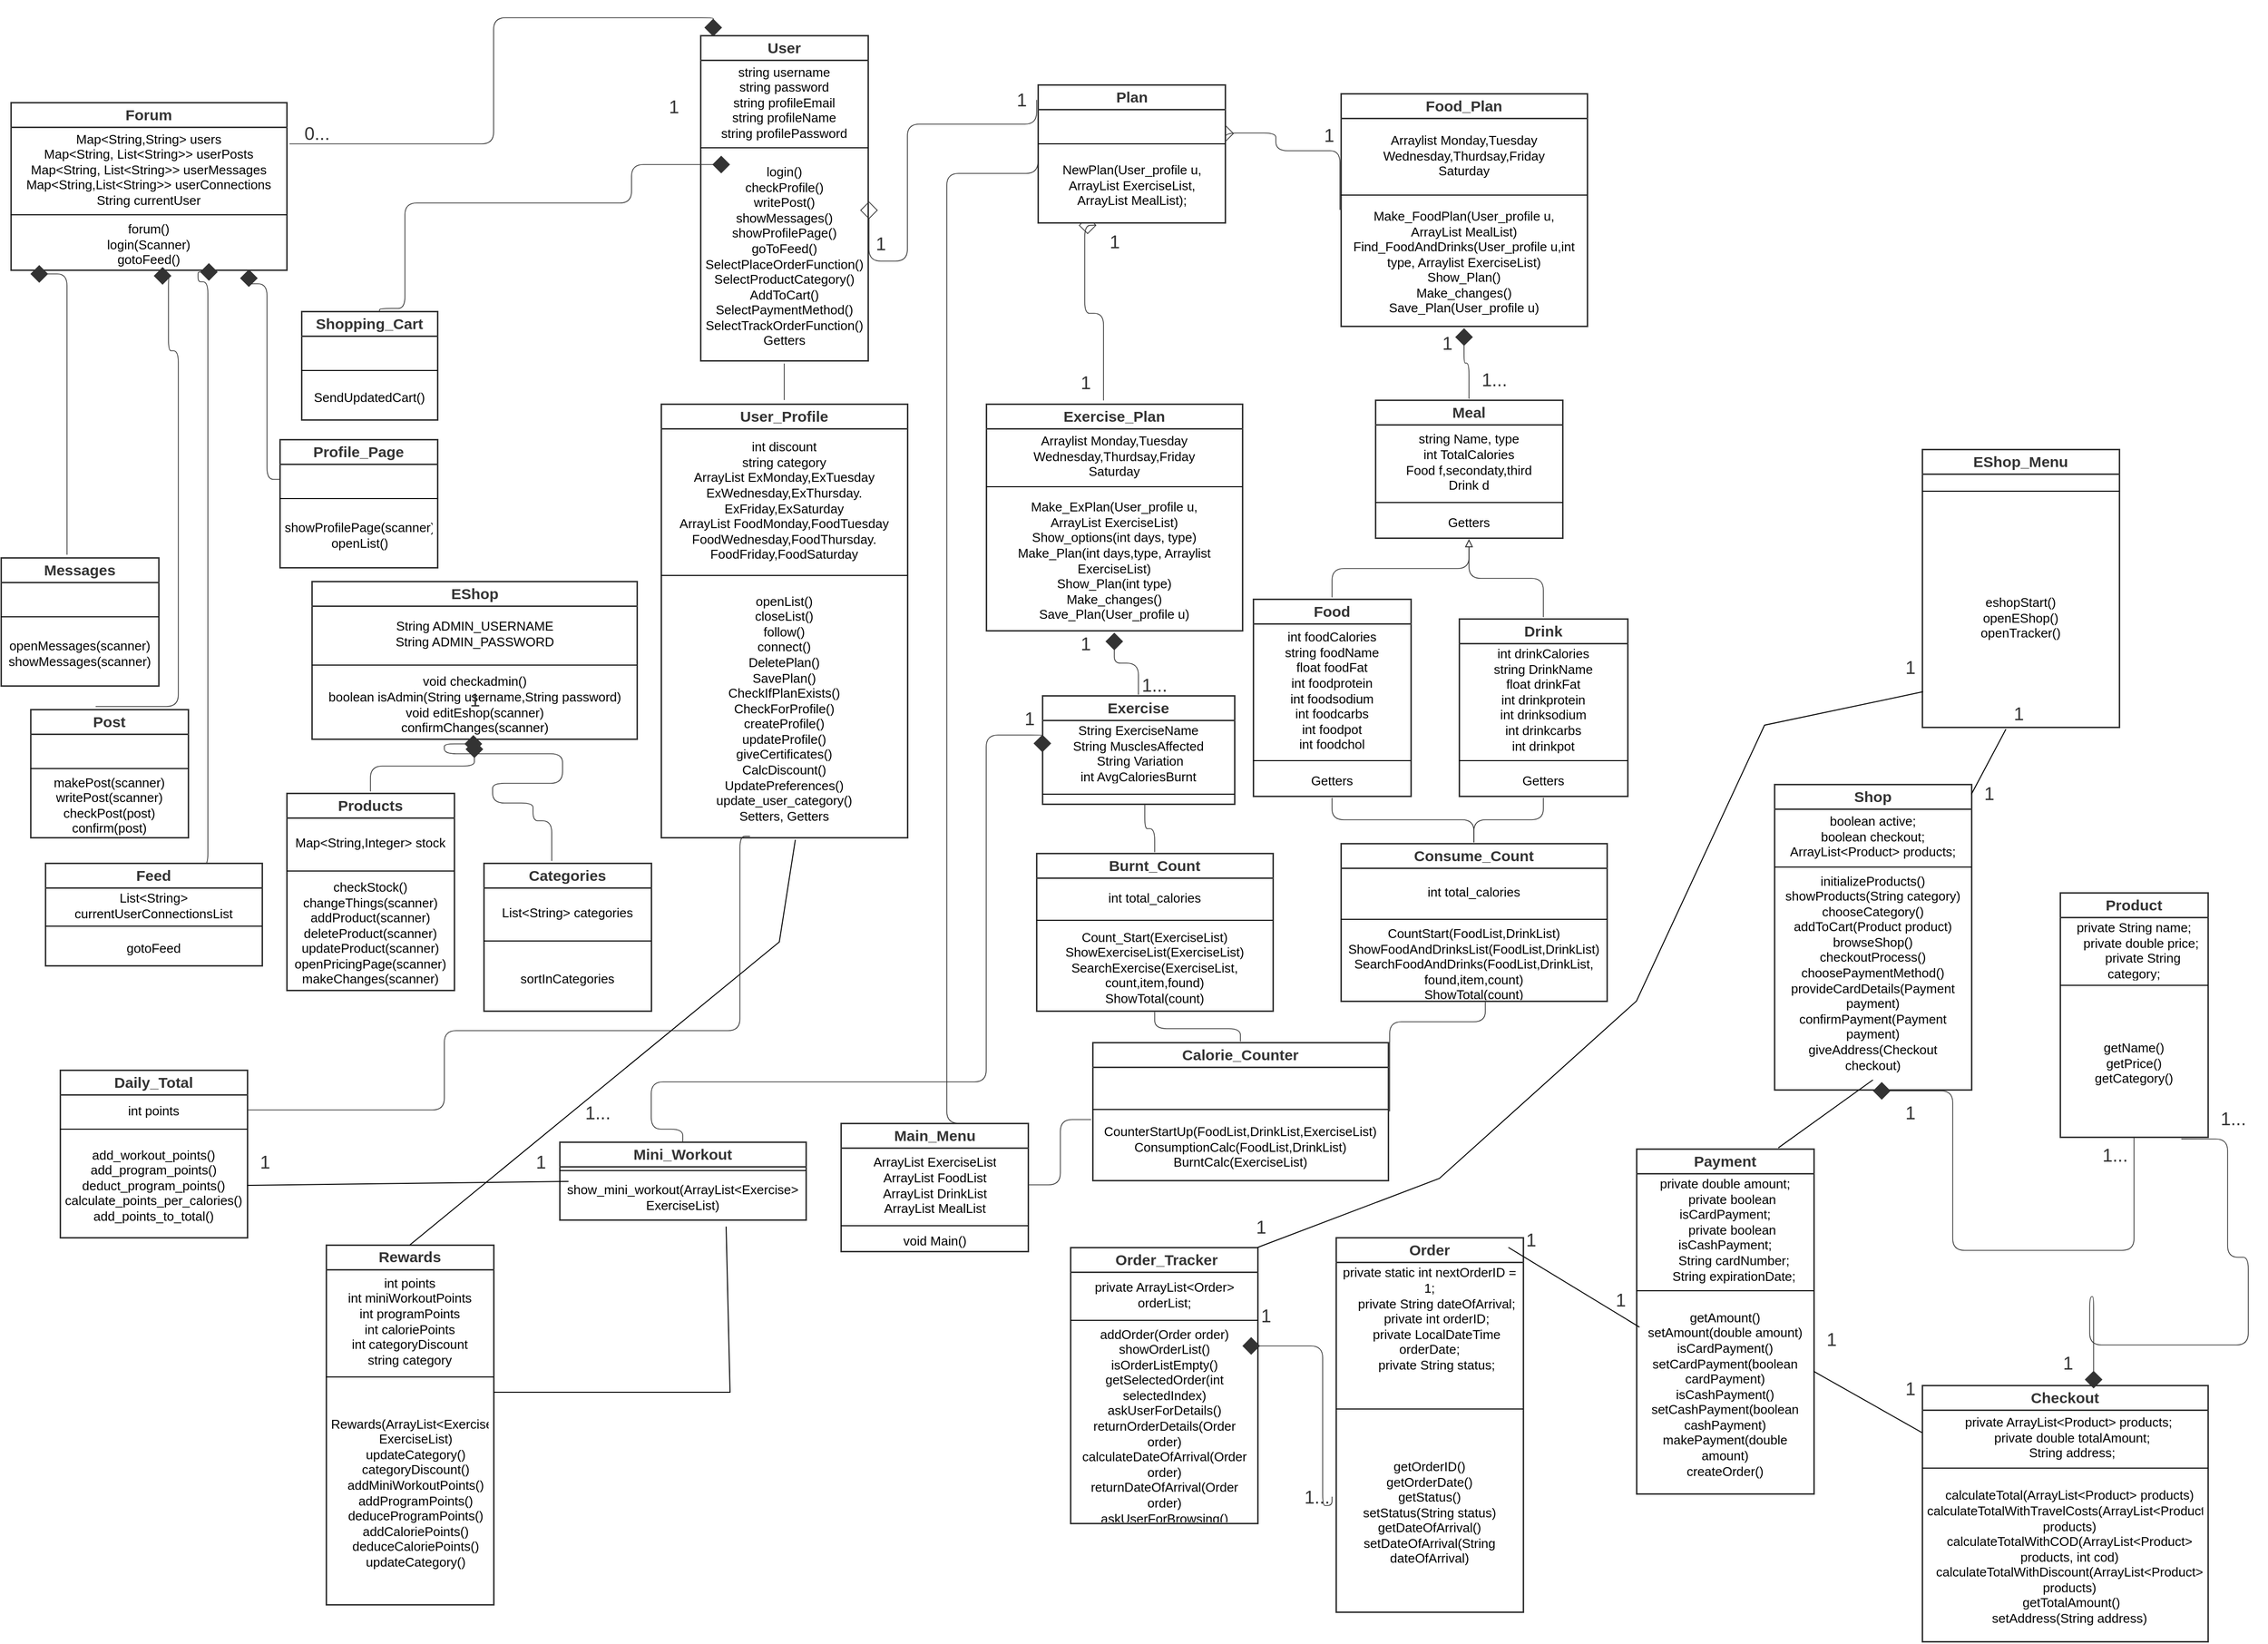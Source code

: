 <mxfile version="21.3.3" type="device">
  <diagram name="Σελίδα-1" id="CdQbTjB_sIBEI84miLRL">
    <mxGraphModel dx="3686" dy="2738" grid="1" gridSize="10" guides="1" tooltips="1" connect="1" arrows="1" fold="1" page="1" pageScale="1" pageWidth="827" pageHeight="1169" math="0" shadow="0">
      <root>
        <mxCell id="0" />
        <mxCell id="1" parent="0" />
        <mxCell id="8wgsg1sAs0LQzEi6TIEt-9" value="User" style="html=1;overflow=block;blockSpacing=1;swimlane;childLayout=stackLayout;horizontal=1;horizontalStack=0;resizeParent=1;resizeParentMax=0;resizeLast=0;collapsible=0;marginBottom=0;swimlaneFillColor=#ffffff;startSize=25;whiteSpace=wrap;fontSize=15.2;fontColor=#333333;fontStyle=1;align=center;spacing=0;strokeColor=#333333;strokeOpacity=100;fillOpacity=100;fillColor=#ffffff;strokeWidth=1.5;" parent="1" vertex="1">
          <mxGeometry x="720" y="-40" width="170" height="330" as="geometry" />
        </mxCell>
        <mxCell id="8wgsg1sAs0LQzEi6TIEt-10" value="string username&lt;br&gt;string password&lt;br&gt;string profileEmail&lt;br&gt;string profileName&lt;br&gt;string profilePassword" style="part=1;html=1;resizeHeight=0;strokeColor=none;fillColor=none;verticalAlign=middle;spacingLeft=4;spacingRight=4;overflow=hidden;rotatable=0;points=[[0,0.5],[1,0.5]];portConstraint=eastwest;swimlaneFillColor=#ffffff;strokeOpacity=100;fillOpacity=100;whiteSpace=wrap;fontSize=13;align=center;" parent="8wgsg1sAs0LQzEi6TIEt-9" vertex="1">
          <mxGeometry y="25" width="170" height="85" as="geometry" />
        </mxCell>
        <mxCell id="8wgsg1sAs0LQzEi6TIEt-11" value="" style="line;strokeWidth=1;fillColor=none;align=left;verticalAlign=middle;spacingTop=-1;spacingLeft=3;spacingRight=3;rotatable=0;labelPosition=right;points=[];portConstraint=eastwest;" parent="8wgsg1sAs0LQzEi6TIEt-9" vertex="1">
          <mxGeometry y="110" width="170" height="8" as="geometry" />
        </mxCell>
        <mxCell id="8wgsg1sAs0LQzEi6TIEt-12" value="login()&lt;br&gt;checkProfile()&lt;br&gt;writePost()&lt;br&gt;showMessages()&lt;br&gt;showProfilePage()&lt;br&gt;goToFeed()&lt;br&gt;SelectPlaceOrderFunction()&lt;br&gt;SelectProductCategory()&lt;br&gt;AddToCart()&lt;br&gt;SelectPaymentMethod()&lt;br&gt;SelectTrackOrderFunction()&lt;br&gt;Getters" style="part=1;html=1;resizeHeight=0;strokeColor=none;fillColor=none;verticalAlign=middle;spacingLeft=4;spacingRight=4;overflow=hidden;rotatable=0;points=[[0,0.5],[1,0.5]];portConstraint=eastwest;swimlaneFillColor=#ffffff;strokeOpacity=100;fillOpacity=100;whiteSpace=wrap;fontSize=13;align=center;" parent="8wgsg1sAs0LQzEi6TIEt-9" vertex="1">
          <mxGeometry y="118" width="170" height="212" as="geometry" />
        </mxCell>
        <mxCell id="8wgsg1sAs0LQzEi6TIEt-17" value="Food" style="html=1;overflow=block;blockSpacing=1;swimlane;childLayout=stackLayout;horizontal=1;horizontalStack=0;resizeParent=1;resizeParentMax=0;resizeLast=0;collapsible=0;marginBottom=0;swimlaneFillColor=#ffffff;startSize=25;whiteSpace=wrap;fontSize=15.2;fontColor=#333333;fontStyle=1;align=center;spacing=0;strokeColor=#333333;strokeOpacity=100;fillOpacity=100;fillColor=#ffffff;strokeWidth=1.5;" parent="1" vertex="1">
          <mxGeometry x="1281" y="532" width="160" height="200" as="geometry" />
        </mxCell>
        <mxCell id="8wgsg1sAs0LQzEi6TIEt-18" value="int foodCalories&lt;br style=&quot;border-color: var(--border-color);&quot;&gt;string foodName&lt;br style=&quot;border-color: var(--border-color);&quot;&gt;float foodFat&lt;br style=&quot;border-color: var(--border-color);&quot;&gt;int foodprotein&lt;br style=&quot;border-color: var(--border-color);&quot;&gt;int foodsodium&lt;br style=&quot;border-color: var(--border-color);&quot;&gt;int foodcarbs&lt;br style=&quot;border-color: var(--border-color);&quot;&gt;int foodpot&lt;br style=&quot;border-color: var(--border-color);&quot;&gt;int foodchol" style="part=1;html=1;resizeHeight=0;strokeColor=none;fillColor=none;verticalAlign=middle;spacingLeft=4;spacingRight=4;overflow=hidden;rotatable=0;points=[[0,0.5],[1,0.5]];portConstraint=eastwest;swimlaneFillColor=#ffffff;strokeOpacity=100;fillOpacity=100;whiteSpace=wrap;fontSize=13;align=center;" parent="8wgsg1sAs0LQzEi6TIEt-17" vertex="1">
          <mxGeometry y="25" width="160" height="135" as="geometry" />
        </mxCell>
        <mxCell id="8wgsg1sAs0LQzEi6TIEt-19" value="" style="line;strokeWidth=1;fillColor=none;align=left;verticalAlign=middle;spacingTop=-1;spacingLeft=3;spacingRight=3;rotatable=0;labelPosition=right;points=[];portConstraint=eastwest;" parent="8wgsg1sAs0LQzEi6TIEt-17" vertex="1">
          <mxGeometry y="160" width="160" height="8" as="geometry" />
        </mxCell>
        <mxCell id="8wgsg1sAs0LQzEi6TIEt-20" value="Getters" style="part=1;html=1;resizeHeight=0;strokeColor=none;fillColor=none;verticalAlign=middle;spacingLeft=4;spacingRight=4;overflow=hidden;rotatable=0;points=[[0,0.5],[1,0.5]];portConstraint=eastwest;swimlaneFillColor=#ffffff;strokeOpacity=100;fillOpacity=100;whiteSpace=wrap;fontSize=13;align=center;" parent="8wgsg1sAs0LQzEi6TIEt-17" vertex="1">
          <mxGeometry y="168" width="160" height="32" as="geometry" />
        </mxCell>
        <mxCell id="8wgsg1sAs0LQzEi6TIEt-21" value="Drink" style="html=1;overflow=block;blockSpacing=1;swimlane;childLayout=stackLayout;horizontal=1;horizontalStack=0;resizeParent=1;resizeParentMax=0;resizeLast=0;collapsible=0;marginBottom=0;swimlaneFillColor=#ffffff;startSize=25;whiteSpace=wrap;fontSize=15.2;fontColor=#333333;fontStyle=1;align=center;spacing=0;strokeColor=#333333;strokeOpacity=100;fillOpacity=100;fillColor=#ffffff;strokeWidth=1.5;" parent="1" vertex="1">
          <mxGeometry x="1490" y="552" width="171" height="180" as="geometry" />
        </mxCell>
        <mxCell id="8wgsg1sAs0LQzEi6TIEt-22" value="int drinkCalories&lt;br&gt;string DrinkName&lt;br&gt;float drinkFat&lt;br&gt;int drinkprotein&lt;br&gt;int drinksodium&lt;br&gt;int drinkcarbs&lt;br&gt;int drinkpot&lt;br&gt;int drinkchol" style="part=1;html=1;resizeHeight=0;strokeColor=none;fillColor=none;verticalAlign=middle;spacingLeft=4;spacingRight=4;overflow=hidden;rotatable=0;points=[[0,0.5],[1,0.5]];portConstraint=eastwest;swimlaneFillColor=#ffffff;strokeOpacity=100;fillOpacity=100;whiteSpace=wrap;fontSize=13;align=center;" parent="8wgsg1sAs0LQzEi6TIEt-21" vertex="1">
          <mxGeometry y="25" width="171" height="115" as="geometry" />
        </mxCell>
        <mxCell id="8wgsg1sAs0LQzEi6TIEt-23" value="" style="line;strokeWidth=1;fillColor=none;align=left;verticalAlign=middle;spacingTop=-1;spacingLeft=3;spacingRight=3;rotatable=0;labelPosition=right;points=[];portConstraint=eastwest;" parent="8wgsg1sAs0LQzEi6TIEt-21" vertex="1">
          <mxGeometry y="140" width="171" height="8" as="geometry" />
        </mxCell>
        <mxCell id="8wgsg1sAs0LQzEi6TIEt-24" value="Getters" style="part=1;html=1;resizeHeight=0;strokeColor=none;fillColor=none;verticalAlign=middle;spacingLeft=4;spacingRight=4;overflow=hidden;rotatable=0;points=[[0,0.5],[1,0.5]];portConstraint=eastwest;swimlaneFillColor=#ffffff;strokeOpacity=100;fillOpacity=100;whiteSpace=wrap;fontSize=13;align=center;" parent="8wgsg1sAs0LQzEi6TIEt-21" vertex="1">
          <mxGeometry y="148" width="171" height="32" as="geometry" />
        </mxCell>
        <mxCell id="8wgsg1sAs0LQzEi6TIEt-25" value="Meal" style="html=1;overflow=block;blockSpacing=1;swimlane;childLayout=stackLayout;horizontal=1;horizontalStack=0;resizeParent=1;resizeParentMax=0;resizeLast=0;collapsible=0;marginBottom=0;swimlaneFillColor=#ffffff;startSize=25;whiteSpace=wrap;fontSize=15.2;fontColor=#333333;fontStyle=1;align=center;spacing=0;strokeColor=#333333;strokeOpacity=100;fillOpacity=100;fillColor=#ffffff;strokeWidth=1.5;" parent="1" vertex="1">
          <mxGeometry x="1405" y="330" width="190" height="140" as="geometry" />
        </mxCell>
        <mxCell id="8wgsg1sAs0LQzEi6TIEt-26" value="string Name, type&lt;br&gt;int TotalCalories&lt;br&gt;Food f,secondaty,third&lt;br&gt;Drink d" style="part=1;html=1;resizeHeight=0;strokeColor=none;fillColor=none;verticalAlign=middle;spacingLeft=4;spacingRight=4;overflow=hidden;rotatable=0;points=[[0,0.5],[1,0.5]];portConstraint=eastwest;swimlaneFillColor=#ffffff;strokeOpacity=100;fillOpacity=100;whiteSpace=wrap;fontSize=13;align=center;" parent="8wgsg1sAs0LQzEi6TIEt-25" vertex="1">
          <mxGeometry y="25" width="190" height="75" as="geometry" />
        </mxCell>
        <mxCell id="8wgsg1sAs0LQzEi6TIEt-27" value="" style="line;strokeWidth=1;fillColor=none;align=left;verticalAlign=middle;spacingTop=-1;spacingLeft=3;spacingRight=3;rotatable=0;labelPosition=right;points=[];portConstraint=eastwest;" parent="8wgsg1sAs0LQzEi6TIEt-25" vertex="1">
          <mxGeometry y="100" width="190" height="8" as="geometry" />
        </mxCell>
        <mxCell id="8wgsg1sAs0LQzEi6TIEt-28" value="Getters" style="part=1;html=1;resizeHeight=0;strokeColor=none;fillColor=none;verticalAlign=middle;spacingLeft=4;spacingRight=4;overflow=hidden;rotatable=0;points=[[0,0.5],[1,0.5]];portConstraint=eastwest;swimlaneFillColor=#ffffff;strokeOpacity=100;fillOpacity=100;whiteSpace=wrap;fontSize=13;align=center;" parent="8wgsg1sAs0LQzEi6TIEt-25" vertex="1">
          <mxGeometry y="108" width="190" height="32" as="geometry" />
        </mxCell>
        <mxCell id="8wgsg1sAs0LQzEi6TIEt-29" value="Exercise" style="html=1;overflow=block;blockSpacing=1;swimlane;childLayout=stackLayout;horizontal=1;horizontalStack=0;resizeParent=1;resizeParentMax=0;resizeLast=0;collapsible=0;marginBottom=0;swimlaneFillColor=#ffffff;startSize=25;whiteSpace=wrap;fontSize=15.2;fontColor=#333333;fontStyle=1;align=center;spacing=0;strokeColor=#333333;strokeOpacity=100;fillOpacity=100;fillColor=#ffffff;strokeWidth=1.5;" parent="1" vertex="1">
          <mxGeometry x="1067" y="630" width="195" height="110" as="geometry" />
        </mxCell>
        <mxCell id="8wgsg1sAs0LQzEi6TIEt-30" value="String ExerciseName &lt;br&gt;String MusclesAffected&lt;br&gt;&amp;nbsp;String Variation&lt;br&gt;int AvgCaloriesBurnt" style="part=1;html=1;resizeHeight=0;strokeColor=none;fillColor=none;verticalAlign=middle;spacingLeft=4;spacingRight=4;overflow=hidden;rotatable=0;points=[[0,0.5],[1,0.5]];portConstraint=eastwest;swimlaneFillColor=#ffffff;strokeOpacity=100;fillOpacity=100;whiteSpace=wrap;fontSize=13;align=center;" parent="8wgsg1sAs0LQzEi6TIEt-29" vertex="1">
          <mxGeometry y="25" width="195" height="65" as="geometry" />
        </mxCell>
        <mxCell id="8wgsg1sAs0LQzEi6TIEt-31" value="" style="line;strokeWidth=1;fillColor=none;align=left;verticalAlign=middle;spacingTop=-1;spacingLeft=3;spacingRight=3;rotatable=0;labelPosition=right;points=[];portConstraint=eastwest;" parent="8wgsg1sAs0LQzEi6TIEt-29" vertex="1">
          <mxGeometry y="90" width="195" height="20" as="geometry" />
        </mxCell>
        <mxCell id="8wgsg1sAs0LQzEi6TIEt-33" value="Exercise_Plan" style="html=1;overflow=block;blockSpacing=1;swimlane;childLayout=stackLayout;horizontal=1;horizontalStack=0;resizeParent=1;resizeParentMax=0;resizeLast=0;collapsible=0;marginBottom=0;swimlaneFillColor=#ffffff;startSize=25;whiteSpace=wrap;fontSize=15.2;fontColor=#333333;fontStyle=1;align=center;spacing=0;strokeColor=#333333;strokeOpacity=100;fillOpacity=100;fillColor=#ffffff;strokeWidth=1.5;" parent="1" vertex="1">
          <mxGeometry x="1010" y="334" width="260" height="230" as="geometry" />
        </mxCell>
        <mxCell id="8wgsg1sAs0LQzEi6TIEt-34" value="Arraylist Monday,Tuesday&lt;br&gt;Wednesday,Thurdsay,Friday&lt;br&gt;Saturday" style="part=1;html=1;resizeHeight=0;strokeColor=none;fillColor=none;verticalAlign=middle;spacingLeft=4;spacingRight=4;overflow=hidden;rotatable=0;points=[[0,0.5],[1,0.5]];portConstraint=eastwest;swimlaneFillColor=#ffffff;strokeOpacity=100;fillOpacity=100;whiteSpace=wrap;fontSize=13;align=center;" parent="8wgsg1sAs0LQzEi6TIEt-33" vertex="1">
          <mxGeometry y="25" width="260" height="55" as="geometry" />
        </mxCell>
        <mxCell id="8wgsg1sAs0LQzEi6TIEt-35" value="" style="line;strokeWidth=1;fillColor=none;align=left;verticalAlign=middle;spacingTop=-1;spacingLeft=3;spacingRight=3;rotatable=0;labelPosition=right;points=[];portConstraint=eastwest;" parent="8wgsg1sAs0LQzEi6TIEt-33" vertex="1">
          <mxGeometry y="80" width="260" height="8" as="geometry" />
        </mxCell>
        <mxCell id="8wgsg1sAs0LQzEi6TIEt-36" value="Make_ExPlan(User_profile u,&lt;br&gt;ArrayList ExerciseList)&lt;br&gt;Show_options(int days, type)&lt;br&gt;Make_Plan(int days,type, Arraylist ExerciseList)&lt;br&gt;Show_Plan(int type)&lt;br&gt;Make_changes()&lt;br&gt;Save_Plan(User_profile u)" style="part=1;html=1;resizeHeight=0;strokeColor=none;fillColor=none;verticalAlign=middle;spacingLeft=4;spacingRight=4;overflow=hidden;rotatable=0;points=[[0,0.5],[1,0.5]];portConstraint=eastwest;swimlaneFillColor=#ffffff;strokeOpacity=100;fillOpacity=100;whiteSpace=wrap;fontSize=13;align=center;" parent="8wgsg1sAs0LQzEi6TIEt-33" vertex="1">
          <mxGeometry y="88" width="260" height="142" as="geometry" />
        </mxCell>
        <mxCell id="8wgsg1sAs0LQzEi6TIEt-37" value="Food_Plan" style="html=1;overflow=block;blockSpacing=1;swimlane;childLayout=stackLayout;horizontal=1;horizontalStack=0;resizeParent=1;resizeParentMax=0;resizeLast=0;collapsible=0;marginBottom=0;swimlaneFillColor=#ffffff;startSize=25;whiteSpace=wrap;fontSize=15.2;fontColor=#333333;fontStyle=1;align=center;spacing=0;strokeColor=#333333;strokeOpacity=100;fillOpacity=100;fillColor=#ffffff;strokeWidth=1.5;" parent="1" vertex="1">
          <mxGeometry x="1370" y="19" width="250" height="236" as="geometry" />
        </mxCell>
        <mxCell id="8wgsg1sAs0LQzEi6TIEt-38" value="Arraylist Monday,Tuesday&lt;br style=&quot;border-color: var(--border-color);&quot;&gt;Wednesday,Thurdsay,Friday&lt;br style=&quot;border-color: var(--border-color);&quot;&gt;Saturday" style="part=1;html=1;resizeHeight=0;strokeColor=none;fillColor=none;verticalAlign=middle;spacingLeft=4;spacingRight=4;overflow=hidden;rotatable=0;points=[[0,0.5],[1,0.5]];portConstraint=eastwest;swimlaneFillColor=#ffffff;strokeOpacity=100;fillOpacity=100;whiteSpace=wrap;fontSize=13;align=center;" parent="8wgsg1sAs0LQzEi6TIEt-37" vertex="1">
          <mxGeometry y="25" width="250" height="75" as="geometry" />
        </mxCell>
        <mxCell id="8wgsg1sAs0LQzEi6TIEt-39" value="" style="line;strokeWidth=1;fillColor=none;align=left;verticalAlign=middle;spacingTop=-1;spacingLeft=3;spacingRight=3;rotatable=0;labelPosition=right;points=[];portConstraint=eastwest;" parent="8wgsg1sAs0LQzEi6TIEt-37" vertex="1">
          <mxGeometry y="100" width="250" height="6" as="geometry" />
        </mxCell>
        <mxCell id="8wgsg1sAs0LQzEi6TIEt-40" value="Make_FoodPlan(User_profile u,&lt;br style=&quot;border-color: var(--border-color);&quot;&gt;ArrayList MealList)&lt;br style=&quot;border-color: var(--border-color);&quot;&gt;Find_FoodAndDrinks(User_profile u,int type, Arraylist ExerciseList)&lt;br style=&quot;border-color: var(--border-color);&quot;&gt;Show_Plan()&lt;br style=&quot;border-color: var(--border-color);&quot;&gt;Make_changes()&lt;br style=&quot;border-color: var(--border-color);&quot;&gt;Save_Plan(User_profile u)" style="part=1;html=1;resizeHeight=0;strokeColor=none;fillColor=none;verticalAlign=middle;spacingLeft=4;spacingRight=4;overflow=hidden;rotatable=0;points=[[0,0.5],[1,0.5]];portConstraint=eastwest;swimlaneFillColor=#ffffff;strokeOpacity=100;fillOpacity=100;whiteSpace=wrap;fontSize=13;align=center;" parent="8wgsg1sAs0LQzEi6TIEt-37" vertex="1">
          <mxGeometry y="106" width="250" height="130" as="geometry" />
        </mxCell>
        <mxCell id="8wgsg1sAs0LQzEi6TIEt-41" value="Daily_Total" style="html=1;overflow=block;blockSpacing=1;swimlane;childLayout=stackLayout;horizontal=1;horizontalStack=0;resizeParent=1;resizeParentMax=0;resizeLast=0;collapsible=0;marginBottom=0;swimlaneFillColor=#ffffff;startSize=25;whiteSpace=wrap;fontSize=15.2;fontColor=#333333;fontStyle=1;align=center;spacing=0;strokeColor=#333333;strokeOpacity=100;fillOpacity=100;fillColor=#ffffff;strokeWidth=1.5;" parent="1" vertex="1">
          <mxGeometry x="70" y="1010" width="190" height="170" as="geometry" />
        </mxCell>
        <mxCell id="8wgsg1sAs0LQzEi6TIEt-42" value="int points" style="part=1;html=1;resizeHeight=0;strokeColor=none;fillColor=none;verticalAlign=middle;spacingLeft=4;spacingRight=4;overflow=hidden;rotatable=0;points=[[0,0.5],[1,0.5]];portConstraint=eastwest;swimlaneFillColor=#ffffff;strokeOpacity=100;fillOpacity=100;whiteSpace=wrap;fontSize=13;align=center;" parent="8wgsg1sAs0LQzEi6TIEt-41" vertex="1">
          <mxGeometry y="25" width="190" height="31" as="geometry" />
        </mxCell>
        <mxCell id="8wgsg1sAs0LQzEi6TIEt-43" value="" style="line;strokeWidth=1;fillColor=none;align=left;verticalAlign=middle;spacingTop=-1;spacingLeft=3;spacingRight=3;rotatable=0;labelPosition=right;points=[];portConstraint=eastwest;" parent="8wgsg1sAs0LQzEi6TIEt-41" vertex="1">
          <mxGeometry y="56" width="190" height="8" as="geometry" />
        </mxCell>
        <mxCell id="8wgsg1sAs0LQzEi6TIEt-44" value="add_workout_points()&lt;br&gt;add_program_points()&lt;br&gt;deduct_program_points()&lt;br&gt;calculate_points_per_calories()&lt;br&gt;add_points_to_total()" style="part=1;html=1;resizeHeight=0;strokeColor=none;fillColor=none;verticalAlign=middle;spacingLeft=4;spacingRight=4;overflow=hidden;rotatable=0;points=[[0,0.5],[1,0.5]];portConstraint=eastwest;swimlaneFillColor=#ffffff;strokeOpacity=100;fillOpacity=100;whiteSpace=wrap;fontSize=13;align=center;" parent="8wgsg1sAs0LQzEi6TIEt-41" vertex="1">
          <mxGeometry y="64" width="190" height="106" as="geometry" />
        </mxCell>
        <mxCell id="8wgsg1sAs0LQzEi6TIEt-53" value="" style="html=1;jettySize=18;whiteSpace=wrap;fontSize=13;strokeColor=#333333;strokeOpacity=100;strokeWidth=0.8;rounded=1;arcSize=24;edgeStyle=orthogonalEdgeStyle;startArrow=none;endArrow=block;endFill=0;exitX=0.5;exitY=-0.009;exitPerimeter=0;entryX=0.5;entryY=1.009;entryPerimeter=0;lucidId=XfgSdLchSI~7;" parent="1" source="8wgsg1sAs0LQzEi6TIEt-17" target="8wgsg1sAs0LQzEi6TIEt-25" edge="1">
          <mxGeometry width="100" height="100" relative="1" as="geometry">
            <Array as="points" />
          </mxGeometry>
        </mxCell>
        <mxCell id="8wgsg1sAs0LQzEi6TIEt-54" value="" style="html=1;jettySize=18;whiteSpace=wrap;fontSize=13;strokeColor=#333333;strokeOpacity=100;strokeWidth=0.8;rounded=1;arcSize=24;edgeStyle=orthogonalEdgeStyle;startArrow=none;endArrow=block;endFill=0;exitX=0.5;exitY=-0.009;exitPerimeter=0;entryX=0.5;entryY=1.009;entryPerimeter=0;lucidId=8fgS0m-eYP1Z;" parent="1" source="8wgsg1sAs0LQzEi6TIEt-21" target="8wgsg1sAs0LQzEi6TIEt-25" edge="1">
          <mxGeometry width="100" height="100" relative="1" as="geometry">
            <Array as="points" />
          </mxGeometry>
        </mxCell>
        <mxCell id="8wgsg1sAs0LQzEi6TIEt-59" value="User_Profile" style="html=1;overflow=block;blockSpacing=1;swimlane;childLayout=stackLayout;horizontal=1;horizontalStack=0;resizeParent=1;resizeParentMax=0;resizeLast=0;collapsible=0;marginBottom=0;swimlaneFillColor=#ffffff;startSize=25;whiteSpace=wrap;fontSize=15.2;fontColor=#333333;fontStyle=1;align=center;spacing=0;strokeColor=#333333;strokeOpacity=100;fillOpacity=100;fillColor=#ffffff;strokeWidth=1.5;" parent="1" vertex="1">
          <mxGeometry x="680" y="334" width="250" height="440" as="geometry" />
        </mxCell>
        <mxCell id="8wgsg1sAs0LQzEi6TIEt-60" value="int discount&lt;br&gt;string category&lt;br&gt;ArrayList ExMonday,ExTuesday&lt;br&gt;ExWednesday,ExThursday.&lt;br&gt;ExFriday,ExSaturday&lt;br style=&quot;border-color: var(--border-color);&quot;&gt;ArrayList FoodMonday,FoodTuesday&lt;br style=&quot;border-color: var(--border-color);&quot;&gt;FoodWednesday,FoodThursday.&lt;br style=&quot;border-color: var(--border-color);&quot;&gt;FoodFriday,FoodSaturday" style="part=1;html=1;resizeHeight=0;strokeColor=none;fillColor=none;verticalAlign=middle;spacingLeft=4;spacingRight=4;overflow=hidden;rotatable=0;points=[[0,0.5],[1,0.5]];portConstraint=eastwest;swimlaneFillColor=#ffffff;strokeOpacity=100;fillOpacity=100;whiteSpace=wrap;fontSize=13;align=center;" parent="8wgsg1sAs0LQzEi6TIEt-59" vertex="1">
          <mxGeometry y="25" width="250" height="145" as="geometry" />
        </mxCell>
        <mxCell id="8wgsg1sAs0LQzEi6TIEt-61" value="" style="line;strokeWidth=1;fillColor=none;align=left;verticalAlign=middle;spacingTop=-1;spacingLeft=3;spacingRight=3;rotatable=0;labelPosition=right;points=[];portConstraint=eastwest;" parent="8wgsg1sAs0LQzEi6TIEt-59" vertex="1">
          <mxGeometry y="170" width="250" height="8" as="geometry" />
        </mxCell>
        <mxCell id="8wgsg1sAs0LQzEi6TIEt-62" value="openList()&lt;br&gt;closeList()&lt;br&gt;follow()&lt;br&gt;connect()&lt;br&gt;DeletePlan()&lt;br style=&quot;border-color: var(--border-color);&quot;&gt;SavePlan()&lt;br&gt;CheckIfPlanExists()&lt;br&gt;CheckForProfile()&lt;br&gt;createProfile()&lt;br&gt;updateProfile()&lt;br&gt;giveCertificates()&lt;br&gt;CalcDiscount()&lt;br&gt;UpdatePreferences()&lt;br&gt;update_user_category()&lt;br&gt;Setters, Getters" style="part=1;html=1;resizeHeight=0;strokeColor=none;fillColor=none;verticalAlign=middle;spacingLeft=4;spacingRight=4;overflow=hidden;rotatable=0;points=[[0,0.5],[1,0.5]];portConstraint=eastwest;swimlaneFillColor=#ffffff;strokeOpacity=100;fillOpacity=100;whiteSpace=wrap;fontSize=13;align=center;" parent="8wgsg1sAs0LQzEi6TIEt-59" vertex="1">
          <mxGeometry y="178" width="250" height="262" as="geometry" />
        </mxCell>
        <mxCell id="8wgsg1sAs0LQzEi6TIEt-63" value="" style="html=1;jettySize=18;whiteSpace=wrap;fontSize=13;strokeColor=#333333;strokeOpacity=100;strokeWidth=0.8;rounded=1;arcSize=24;edgeStyle=orthogonalEdgeStyle;startArrow=none;endArrow=none;exitX=0.5;exitY=-0.009;exitPerimeter=0;entryX=0.5;entryY=1.009;entryPerimeter=0;lucidId=.jgSkQ.senA_;" parent="1" source="8wgsg1sAs0LQzEi6TIEt-59" target="8wgsg1sAs0LQzEi6TIEt-9" edge="1">
          <mxGeometry width="100" height="100" relative="1" as="geometry">
            <Array as="points" />
          </mxGeometry>
        </mxCell>
        <mxCell id="8wgsg1sAs0LQzEi6TIEt-64" value="" style="html=1;jettySize=18;whiteSpace=wrap;fontSize=13;strokeColor=#333333;strokeOpacity=100;strokeWidth=0.8;rounded=1;arcSize=24;edgeStyle=orthogonalEdgeStyle;startArrow=none;endArrow=diamond;endFill=0;endSize=16;exitX=-0.004;exitY=0.5;exitPerimeter=0;entryX=1;entryY=0.5;lucidId=uogSHBaDzeLX;entryDx=0;entryDy=0;" parent="1" source="8wgsg1sAs0LQzEi6TIEt-37" target="Z0ypos2vbF20BTmYO5op-2" edge="1">
          <mxGeometry width="100" height="100" relative="1" as="geometry">
            <Array as="points">
              <mxPoint x="1349" y="77" />
              <mxPoint x="1304" y="77" />
              <mxPoint x="1304" y="59" />
              <mxPoint x="1290" y="59" />
            </Array>
          </mxGeometry>
        </mxCell>
        <mxCell id="8wgsg1sAs0LQzEi6TIEt-65" value="1" style="html=1;overflow=block;blockSpacing=1;whiteSpace=wrap;fontSize=18.5;fontColor=#333333;align=center;spacing=3.8;strokeOpacity=0;fillOpacity=0;fillColor=#ffffff;strokeWidth=1.5;lucidId=PogSJ..B-1MG;" parent="1" vertex="1">
          <mxGeometry x="1192" y="23" width="70" height="20" as="geometry" />
        </mxCell>
        <mxCell id="8wgsg1sAs0LQzEi6TIEt-66" value="1" style="html=1;overflow=block;blockSpacing=1;whiteSpace=wrap;fontSize=18.5;fontColor=#333333;align=left;spacing=3.8;verticalAlign=top;strokeColor=none;fillOpacity=0;fillColor=#ffffff;strokeWidth=0;lucidId=TogSFdme52LJ;" parent="1" vertex="1">
          <mxGeometry x="1350" y="48" width="15" height="24" as="geometry" />
        </mxCell>
        <mxCell id="8wgsg1sAs0LQzEi6TIEt-67" value="" style="html=1;jettySize=18;whiteSpace=wrap;fontSize=13;strokeColor=#333333;strokeOpacity=100;strokeWidth=0.8;rounded=1;arcSize=24;edgeStyle=orthogonalEdgeStyle;startArrow=none;endArrow=diamond;endFill=0;endSize=16;exitX=0.458;exitY=-0.016;exitPerimeter=0;entryX=0.218;entryY=1.036;lucidId=kpgSvHBK-gC9;entryDx=0;entryDy=0;entryPerimeter=0;exitDx=0;exitDy=0;" parent="1" source="8wgsg1sAs0LQzEi6TIEt-33" target="Z0ypos2vbF20BTmYO5op-4" edge="1">
          <mxGeometry width="100" height="100" relative="1" as="geometry">
            <Array as="points">
              <mxPoint x="1129" y="242" />
              <mxPoint x="1110" y="242" />
              <mxPoint x="1110" y="153" />
            </Array>
          </mxGeometry>
        </mxCell>
        <mxCell id="8wgsg1sAs0LQzEi6TIEt-68" value="1" style="html=1;overflow=block;blockSpacing=1;whiteSpace=wrap;fontSize=18.5;fontColor=#333333;align=center;spacing=3.8;strokeOpacity=0;fillOpacity=0;fillColor=#ffffff;strokeWidth=1.5;lucidId=mpgSFt8MuSFL;" parent="1" vertex="1">
          <mxGeometry x="1095.5" y="153" width="89" height="34" as="geometry" />
        </mxCell>
        <mxCell id="8wgsg1sAs0LQzEi6TIEt-69" value="1" style="html=1;overflow=block;blockSpacing=1;whiteSpace=wrap;fontSize=18.5;fontColor=#333333;align=left;spacing=3.8;verticalAlign=top;strokeColor=none;fillOpacity=0;fillColor=#ffffff;strokeWidth=0;lucidId=spgSZ6_VR8ri;" parent="1" vertex="1">
          <mxGeometry x="1103" y="299" width="15" height="24" as="geometry" />
        </mxCell>
        <mxCell id="8wgsg1sAs0LQzEi6TIEt-70" value="" style="html=1;jettySize=18;whiteSpace=wrap;fontSize=13;strokeColor=#333333;strokeOpacity=100;strokeWidth=0.8;rounded=1;arcSize=24;edgeStyle=orthogonalEdgeStyle;startArrow=none;endArrow=diamond;endFill=1;endSize=16;exitX=0.5;exitY=-0.009;exitPerimeter=0;entryX=0.5;entryY=1.009;entryPerimeter=0;lucidId=BpgS~rLMRRLF;" parent="1" source="8wgsg1sAs0LQzEi6TIEt-25" target="8wgsg1sAs0LQzEi6TIEt-37" edge="1">
          <mxGeometry width="100" height="100" relative="1" as="geometry">
            <Array as="points" />
          </mxGeometry>
        </mxCell>
        <mxCell id="8wgsg1sAs0LQzEi6TIEt-71" value="1..." style="html=1;overflow=block;blockSpacing=1;whiteSpace=wrap;fontSize=18.5;fontColor=#333333;align=left;spacing=3.8;verticalAlign=top;strokeColor=none;fillOpacity=0;fillColor=#ffffff;strokeWidth=0;lucidId=EpgSSZsvw1G5;" parent="1" vertex="1">
          <mxGeometry x="1510" y="296" width="15" height="24" as="geometry" />
        </mxCell>
        <mxCell id="8wgsg1sAs0LQzEi6TIEt-72" value="" style="html=1;overflow=block;blockSpacing=1;whiteSpace=wrap;fontSize=13;align=left;spacing=3.8;verticalAlign=top;strokeColor=none;fillOpacity=0;fillColor=#ffffff;strokeWidth=0;lucidId=LpgSQw~4S9WQ;" parent="1" vertex="1">
          <mxGeometry x="1510" y="306" width="15" height="24" as="geometry" />
        </mxCell>
        <mxCell id="8wgsg1sAs0LQzEi6TIEt-73" value="1" style="html=1;overflow=block;blockSpacing=1;whiteSpace=wrap;fontSize=18.5;fontColor=#333333;align=left;spacing=3.8;verticalAlign=top;strokeColor=none;fillOpacity=0;fillColor=#ffffff;strokeWidth=0;lucidId=uqgSkAblR1Rg;" parent="1" vertex="1">
          <mxGeometry x="1470" y="259" width="15" height="24" as="geometry" />
        </mxCell>
        <mxCell id="8wgsg1sAs0LQzEi6TIEt-74" value="1..." style="html=1;overflow=block;blockSpacing=1;whiteSpace=wrap;fontSize=18.5;fontColor=#333333;align=left;spacing=3.8;verticalAlign=top;strokeColor=none;fillOpacity=0;fillColor=#ffffff;strokeWidth=0;lucidId=1qgSiQTv402X;" parent="1" vertex="1">
          <mxGeometry x="1165" y="606" width="15" height="24" as="geometry" />
        </mxCell>
        <mxCell id="8wgsg1sAs0LQzEi6TIEt-75" value="1" style="html=1;overflow=block;blockSpacing=1;whiteSpace=wrap;fontSize=18.5;fontColor=#333333;align=left;spacing=3.8;verticalAlign=top;strokeColor=none;fillOpacity=0;fillColor=#ffffff;strokeWidth=0;lucidId=3qgSvUHH_4bW;" parent="1" vertex="1">
          <mxGeometry x="1103" y="564" width="15" height="24" as="geometry" />
        </mxCell>
        <mxCell id="8wgsg1sAs0LQzEi6TIEt-76" value="" style="html=1;jettySize=18;whiteSpace=wrap;fontSize=13;strokeColor=#333333;strokeOpacity=100;strokeWidth=0.8;rounded=1;arcSize=24;edgeStyle=orthogonalEdgeStyle;startArrow=none;endArrow=diamond;endFill=1;endSize=16;exitX=0.5;exitY=-0.009;exitPerimeter=0;entryX=0.5;entryY=1.009;entryPerimeter=0;lucidId=5qgSH6KHg204;" parent="1" source="8wgsg1sAs0LQzEi6TIEt-29" target="8wgsg1sAs0LQzEi6TIEt-33" edge="1">
          <mxGeometry width="100" height="100" relative="1" as="geometry">
            <Array as="points" />
          </mxGeometry>
        </mxCell>
        <mxCell id="8wgsg1sAs0LQzEi6TIEt-90" value="Calorie_Counter" style="html=1;overflow=block;blockSpacing=1;swimlane;childLayout=stackLayout;horizontal=1;horizontalStack=0;resizeParent=1;resizeParentMax=0;resizeLast=0;collapsible=0;marginBottom=0;swimlaneFillColor=#ffffff;startSize=25;whiteSpace=wrap;fontSize=15.2;fontColor=#333333;fontStyle=1;align=center;spacing=0;strokeColor=#333333;strokeOpacity=100;fillOpacity=100;fillColor=#ffffff;strokeWidth=1.5;" parent="1" vertex="1">
          <mxGeometry x="1118" y="982" width="300" height="140" as="geometry" />
        </mxCell>
        <mxCell id="8wgsg1sAs0LQzEi6TIEt-91" value="" style="part=1;html=1;resizeHeight=0;strokeColor=none;fillColor=none;verticalAlign=middle;spacingLeft=4;spacingRight=4;overflow=hidden;rotatable=0;points=[[0,0.5],[1,0.5]];portConstraint=eastwest;swimlaneFillColor=#ffffff;strokeOpacity=100;fillOpacity=100;whiteSpace=wrap;fontSize=13;align=center;" parent="8wgsg1sAs0LQzEi6TIEt-90" vertex="1">
          <mxGeometry y="25" width="300" height="39" as="geometry" />
        </mxCell>
        <mxCell id="8wgsg1sAs0LQzEi6TIEt-92" value="" style="line;strokeWidth=1;fillColor=none;align=left;verticalAlign=middle;spacingTop=-1;spacingLeft=3;spacingRight=3;rotatable=0;labelPosition=right;points=[];portConstraint=eastwest;" parent="8wgsg1sAs0LQzEi6TIEt-90" vertex="1">
          <mxGeometry y="64" width="300" height="8" as="geometry" />
        </mxCell>
        <mxCell id="8wgsg1sAs0LQzEi6TIEt-93" value="CounterStartUp(FoodList,DrinkList,ExerciseList)&lt;br&gt;ConsumptionCalc(FoodList,DrinkList)&lt;br&gt;BurntCalc(ExerciseList)" style="part=1;html=1;resizeHeight=0;strokeColor=none;fillColor=none;verticalAlign=middle;spacingLeft=4;spacingRight=4;overflow=hidden;rotatable=0;points=[[0,0.5],[1,0.5]];portConstraint=eastwest;swimlaneFillColor=#ffffff;strokeOpacity=100;fillOpacity=100;whiteSpace=wrap;fontSize=13;align=center;" parent="8wgsg1sAs0LQzEi6TIEt-90" vertex="1">
          <mxGeometry y="72" width="300" height="68" as="geometry" />
        </mxCell>
        <mxCell id="8wgsg1sAs0LQzEi6TIEt-95" value="Burnt_Count" style="html=1;overflow=block;blockSpacing=1;swimlane;childLayout=stackLayout;horizontal=1;horizontalStack=0;resizeParent=1;resizeParentMax=0;resizeLast=0;collapsible=0;marginBottom=0;swimlaneFillColor=#ffffff;startSize=25;whiteSpace=wrap;fontSize=15.2;fontColor=#333333;fontStyle=1;align=center;spacing=0;strokeColor=#333333;strokeOpacity=100;fillOpacity=100;fillColor=#ffffff;strokeWidth=1.5;" parent="1" vertex="1">
          <mxGeometry x="1061" y="790" width="240" height="160" as="geometry" />
        </mxCell>
        <mxCell id="8wgsg1sAs0LQzEi6TIEt-96" value="int total_calories" style="part=1;html=1;resizeHeight=0;strokeColor=none;fillColor=none;verticalAlign=middle;spacingLeft=4;spacingRight=4;overflow=hidden;rotatable=0;points=[[0,0.5],[1,0.5]];portConstraint=eastwest;swimlaneFillColor=#ffffff;strokeOpacity=100;fillOpacity=100;whiteSpace=wrap;fontSize=13;align=center;" parent="8wgsg1sAs0LQzEi6TIEt-95" vertex="1">
          <mxGeometry y="25" width="240" height="39" as="geometry" />
        </mxCell>
        <mxCell id="8wgsg1sAs0LQzEi6TIEt-97" value="" style="line;strokeWidth=1;fillColor=none;align=left;verticalAlign=middle;spacingTop=-1;spacingLeft=3;spacingRight=3;rotatable=0;labelPosition=right;points=[];portConstraint=eastwest;" parent="8wgsg1sAs0LQzEi6TIEt-95" vertex="1">
          <mxGeometry y="64" width="240" height="8" as="geometry" />
        </mxCell>
        <mxCell id="8wgsg1sAs0LQzEi6TIEt-98" value="Count_Start(ExerciseList)&lt;br&gt;ShowExerciseList(ExerciseList)&lt;br&gt;SearchExercise(ExerciseList,&lt;br&gt;count,item,found)&lt;br&gt;ShowTotal(count)" style="part=1;html=1;resizeHeight=0;strokeColor=none;fillColor=none;verticalAlign=middle;spacingLeft=4;spacingRight=4;overflow=hidden;rotatable=0;points=[[0,0.5],[1,0.5]];portConstraint=eastwest;swimlaneFillColor=#ffffff;strokeOpacity=100;fillOpacity=100;whiteSpace=wrap;fontSize=13;align=center;" parent="8wgsg1sAs0LQzEi6TIEt-95" vertex="1">
          <mxGeometry y="72" width="240" height="88" as="geometry" />
        </mxCell>
        <mxCell id="8wgsg1sAs0LQzEi6TIEt-99" value="Consume_Count" style="html=1;overflow=block;blockSpacing=1;swimlane;childLayout=stackLayout;horizontal=1;horizontalStack=0;resizeParent=1;resizeParentMax=0;resizeLast=0;collapsible=0;marginBottom=0;swimlaneFillColor=#ffffff;startSize=25;whiteSpace=wrap;fontSize=15.2;fontColor=#333333;fontStyle=1;align=center;spacing=0;strokeColor=#333333;strokeOpacity=100;fillOpacity=100;fillColor=#ffffff;strokeWidth=1.5;" parent="1" vertex="1">
          <mxGeometry x="1370" y="780" width="270" height="160" as="geometry" />
        </mxCell>
        <mxCell id="8wgsg1sAs0LQzEi6TIEt-100" value="int total_calories" style="part=1;html=1;resizeHeight=0;strokeColor=none;fillColor=none;verticalAlign=middle;spacingLeft=4;spacingRight=4;overflow=hidden;rotatable=0;points=[[0,0.5],[1,0.5]];portConstraint=eastwest;swimlaneFillColor=#ffffff;strokeOpacity=100;fillOpacity=100;whiteSpace=wrap;fontSize=13;align=center;" parent="8wgsg1sAs0LQzEi6TIEt-99" vertex="1">
          <mxGeometry y="25" width="270" height="48" as="geometry" />
        </mxCell>
        <mxCell id="8wgsg1sAs0LQzEi6TIEt-101" value="" style="line;strokeWidth=1;fillColor=none;align=left;verticalAlign=middle;spacingTop=-1;spacingLeft=3;spacingRight=3;rotatable=0;labelPosition=right;points=[];portConstraint=eastwest;" parent="8wgsg1sAs0LQzEi6TIEt-99" vertex="1">
          <mxGeometry y="73" width="270" height="8" as="geometry" />
        </mxCell>
        <mxCell id="8wgsg1sAs0LQzEi6TIEt-102" value="CountStart(FoodList,DrinkList)&lt;br&gt;ShowFoodAndDrinksList(FoodList,DrinkList)&lt;br&gt;SearchFoodAndDrinks(FoodList,DrinkList,&lt;br&gt;found,item,count)&lt;br&gt;ShowTotal(count)" style="part=1;html=1;resizeHeight=0;strokeColor=none;fillColor=none;verticalAlign=middle;spacingLeft=4;spacingRight=4;overflow=hidden;rotatable=0;points=[[0,0.5],[1,0.5]];portConstraint=eastwest;swimlaneFillColor=#ffffff;strokeOpacity=100;fillOpacity=100;whiteSpace=wrap;fontSize=13;align=center;" parent="8wgsg1sAs0LQzEi6TIEt-99" vertex="1">
          <mxGeometry y="81" width="270" height="79" as="geometry" />
        </mxCell>
        <mxCell id="8wgsg1sAs0LQzEi6TIEt-103" value="" style="html=1;jettySize=18;whiteSpace=wrap;fontSize=13;strokeColor=#333333;strokeOpacity=100;strokeWidth=0.8;rounded=1;arcSize=24;edgeStyle=orthogonalEdgeStyle;startArrow=none;endArrow=none;exitX=0.5;exitY=-0.007;exitPerimeter=0;entryX=0.533;entryY=1.009;entryPerimeter=0;lucidId=GwgS3QGOghmw;" parent="1" source="8wgsg1sAs0LQzEi6TIEt-95" target="8wgsg1sAs0LQzEi6TIEt-29" edge="1">
          <mxGeometry width="100" height="100" relative="1" as="geometry">
            <Array as="points" />
          </mxGeometry>
        </mxCell>
        <mxCell id="8wgsg1sAs0LQzEi6TIEt-104" value="" style="html=1;jettySize=18;whiteSpace=wrap;fontSize=13;strokeColor=#333333;strokeOpacity=100;strokeWidth=0.8;rounded=1;arcSize=24;edgeStyle=orthogonalEdgeStyle;startArrow=none;endArrow=none;exitX=0.5;exitY=1.007;exitPerimeter=0;entryX=0.5;entryY=-0.007;entryPerimeter=0;lucidId=IwgSaPp0cr3r;" parent="1" source="8wgsg1sAs0LQzEi6TIEt-95" target="8wgsg1sAs0LQzEi6TIEt-90" edge="1">
          <mxGeometry width="100" height="100" relative="1" as="geometry">
            <Array as="points" />
          </mxGeometry>
        </mxCell>
        <mxCell id="8wgsg1sAs0LQzEi6TIEt-105" value="" style="html=1;jettySize=18;whiteSpace=wrap;fontSize=13;strokeColor=#333333;strokeOpacity=100;strokeWidth=0.8;rounded=1;arcSize=24;edgeStyle=orthogonalEdgeStyle;startArrow=none;endArrow=none;exitX=0.543;exitY=1.003;exitPerimeter=0;entryX=1.005;entryY=0.5;entryPerimeter=0;lucidId=LwgS~2q8pYt.;exitDx=0;exitDy=0;" parent="1" source="8wgsg1sAs0LQzEi6TIEt-102" target="8wgsg1sAs0LQzEi6TIEt-90" edge="1">
          <mxGeometry width="100" height="100" relative="1" as="geometry">
            <Array as="points" />
          </mxGeometry>
        </mxCell>
        <mxCell id="8wgsg1sAs0LQzEi6TIEt-106" value="" style="html=1;jettySize=18;whiteSpace=wrap;fontSize=13;strokeColor=#333333;strokeOpacity=100;strokeWidth=0.8;rounded=1;arcSize=24;edgeStyle=orthogonalEdgeStyle;startArrow=none;endArrow=none;exitX=0.5;exitY=-0.006;exitPerimeter=0;entryX=0.5;entryY=1.009;entryPerimeter=0;lucidId=NwgSU9HIO~-.;" parent="1" source="8wgsg1sAs0LQzEi6TIEt-99" target="8wgsg1sAs0LQzEi6TIEt-17" edge="1">
          <mxGeometry width="100" height="100" relative="1" as="geometry">
            <Array as="points" />
          </mxGeometry>
        </mxCell>
        <mxCell id="8wgsg1sAs0LQzEi6TIEt-107" value="" style="html=1;jettySize=18;whiteSpace=wrap;fontSize=13;strokeColor=#333333;strokeOpacity=100;strokeWidth=0.8;rounded=1;arcSize=24;edgeStyle=orthogonalEdgeStyle;startArrow=none;endArrow=none;exitX=0.5;exitY=-0.006;exitPerimeter=0;entryX=0.5;entryY=1.009;entryPerimeter=0;lucidId=CygSlEcKQ958;" parent="1" source="8wgsg1sAs0LQzEi6TIEt-99" target="8wgsg1sAs0LQzEi6TIEt-21" edge="1">
          <mxGeometry width="100" height="100" relative="1" as="geometry">
            <Array as="points" />
          </mxGeometry>
        </mxCell>
        <mxCell id="8wgsg1sAs0LQzEi6TIEt-116" value="" style="html=1;jettySize=18;whiteSpace=wrap;fontSize=13;strokeColor=#333333;strokeOpacity=100;strokeWidth=0.8;rounded=1;arcSize=24;edgeStyle=orthogonalEdgeStyle;startArrow=none;endArrow=diamond;endFill=1;endSize=16;entryX=0.076;entryY=0.003;lucidId=otgSI4RJ-BR.;entryDx=0;entryDy=0;exitX=1.01;exitY=0.2;exitDx=0;exitDy=0;entryPerimeter=0;exitPerimeter=0;" parent="1" source="r8SkLgFx0dFkhAh_9Jzo-2" target="8wgsg1sAs0LQzEi6TIEt-9" edge="1">
          <mxGeometry width="100" height="100" relative="1" as="geometry">
            <Array as="points" />
            <mxPoint x="380" y="68.5" as="sourcePoint" />
            <mxPoint x="400" y="26" as="targetPoint" />
          </mxGeometry>
        </mxCell>
        <mxCell id="8wgsg1sAs0LQzEi6TIEt-118" value="1" style="html=1;overflow=block;blockSpacing=1;whiteSpace=wrap;fontSize=18.5;fontColor=#333333;align=left;spacing=3.8;verticalAlign=top;strokeColor=none;fillOpacity=0;fillColor=#ffffff;strokeWidth=0;lucidId=JtgS9ZKqjcnf;" parent="1" vertex="1">
          <mxGeometry x="685" y="19" width="15" height="24" as="geometry" />
        </mxCell>
        <mxCell id="8wgsg1sAs0LQzEi6TIEt-119" value="0..." style="html=1;overflow=block;blockSpacing=1;whiteSpace=wrap;fontSize=18.5;fontColor=#333333;align=left;spacing=3.8;verticalAlign=top;strokeColor=none;fillOpacity=0;fillColor=#ffffff;strokeWidth=0;lucidId=OtgStgG67T_2;" parent="1" vertex="1">
          <mxGeometry x="315" y="46" width="15" height="24" as="geometry" />
        </mxCell>
        <mxCell id="EErHntymPw57FaWNa1FB-15" value="Mini_Workout" style="html=1;overflow=block;blockSpacing=1;swimlane;childLayout=stackLayout;horizontal=1;horizontalStack=0;resizeParent=1;resizeParentMax=0;resizeLast=0;collapsible=0;marginBottom=0;swimlaneFillColor=#ffffff;startSize=25;whiteSpace=wrap;fontSize=15.2;fontColor=#333333;fontStyle=1;align=center;spacing=0;strokeColor=#333333;strokeOpacity=100;fillOpacity=100;fillColor=#ffffff;strokeWidth=1.5;" parent="1" vertex="1">
          <mxGeometry x="577" y="1083" width="250" height="79" as="geometry" />
        </mxCell>
        <mxCell id="EErHntymPw57FaWNa1FB-17" value="" style="line;strokeWidth=1;fillColor=none;align=left;verticalAlign=middle;spacingTop=-1;spacingLeft=3;spacingRight=3;rotatable=0;labelPosition=right;points=[];portConstraint=eastwest;" parent="EErHntymPw57FaWNa1FB-15" vertex="1">
          <mxGeometry y="25" width="250" height="8" as="geometry" />
        </mxCell>
        <mxCell id="EErHntymPw57FaWNa1FB-18" value="show_mini_workout(ArrayList&amp;lt;Exercise&amp;gt; ExerciseList)" style="part=1;html=1;resizeHeight=0;strokeColor=none;fillColor=none;verticalAlign=middle;spacingLeft=4;spacingRight=4;overflow=hidden;rotatable=0;points=[[0,0.5],[1,0.5]];portConstraint=eastwest;swimlaneFillColor=#ffffff;strokeOpacity=100;fillOpacity=100;whiteSpace=wrap;fontSize=13;align=center;" parent="EErHntymPw57FaWNa1FB-15" vertex="1">
          <mxGeometry y="33" width="250" height="46" as="geometry" />
        </mxCell>
        <mxCell id="2kLSPyvkLQKtye7wOJoh-12" value="" style="endArrow=none;html=1;rounded=0;exitX=1;exitY=0.5;exitDx=0;exitDy=0;" edge="1" parent="EErHntymPw57FaWNa1FB-15" source="8wgsg1sAs0LQzEi6TIEt-44">
          <mxGeometry width="50" height="50" relative="1" as="geometry">
            <mxPoint x="-87" y="109" as="sourcePoint" />
            <mxPoint x="9" y="40" as="targetPoint" />
          </mxGeometry>
        </mxCell>
        <mxCell id="EErHntymPw57FaWNa1FB-21" value="" style="html=1;jettySize=18;whiteSpace=wrap;fontSize=13;strokeColor=#333333;strokeOpacity=100;strokeWidth=0.8;rounded=1;arcSize=24;edgeStyle=orthogonalEdgeStyle;startArrow=none;endArrow=none;exitX=1;exitY=0.5;lucidId=dvgSciNc5Q1T;exitDx=0;exitDy=0;entryX=0.361;entryY=0.995;entryDx=0;entryDy=0;entryPerimeter=0;" parent="1" source="8wgsg1sAs0LQzEi6TIEt-42" target="8wgsg1sAs0LQzEi6TIEt-62" edge="1">
          <mxGeometry width="100" height="100" relative="1" as="geometry">
            <Array as="points">
              <mxPoint x="460" y="1051" />
              <mxPoint x="460" y="970" />
              <mxPoint x="760" y="970" />
            </Array>
            <mxPoint x="952" y="773" as="sourcePoint" />
            <mxPoint x="760" y="650" as="targetPoint" />
          </mxGeometry>
        </mxCell>
        <mxCell id="EErHntymPw57FaWNa1FB-24" value="1" style="html=1;overflow=block;blockSpacing=1;whiteSpace=wrap;fontSize=18.5;fontColor=#333333;align=left;spacing=3.8;verticalAlign=top;strokeColor=none;fillOpacity=0;fillColor=#ffffff;strokeWidth=0;lucidId=spgSZ6_VR8ri;" parent="1" vertex="1">
          <mxGeometry x="550" y="1090" width="15" height="24" as="geometry" />
        </mxCell>
        <mxCell id="EErHntymPw57FaWNa1FB-25" value="1" style="html=1;overflow=block;blockSpacing=1;whiteSpace=wrap;fontSize=18.5;fontColor=#333333;align=left;spacing=3.8;verticalAlign=top;strokeColor=none;fillOpacity=0;fillColor=#ffffff;strokeWidth=0;lucidId=spgSZ6_VR8ri;" parent="1" vertex="1">
          <mxGeometry x="270" y="1090" width="15" height="24" as="geometry" />
        </mxCell>
        <mxCell id="EErHntymPw57FaWNa1FB-27" value="" style="html=1;jettySize=18;whiteSpace=wrap;fontSize=13;strokeColor=#333333;strokeOpacity=100;strokeWidth=0.8;rounded=1;arcSize=24;edgeStyle=orthogonalEdgeStyle;startArrow=none;endArrow=diamond;endFill=1;endSize=16;exitX=0.5;exitY=0;entryX=0;entryY=0.5;lucidId=5qgSH6KHg204;exitDx=0;exitDy=0;entryDx=0;entryDy=0;" parent="1" source="EErHntymPw57FaWNa1FB-15" target="8wgsg1sAs0LQzEi6TIEt-30" edge="1">
          <mxGeometry width="100" height="100" relative="1" as="geometry">
            <Array as="points">
              <mxPoint x="670" y="1070" />
              <mxPoint x="670" y="1022" />
              <mxPoint x="1010" y="1022" />
              <mxPoint x="1010" y="670" />
              <mxPoint x="1067" y="670" />
            </Array>
            <mxPoint x="970" y="829.5" as="sourcePoint" />
            <mxPoint x="975" y="747.5" as="targetPoint" />
          </mxGeometry>
        </mxCell>
        <mxCell id="EErHntymPw57FaWNa1FB-28" value="1" style="html=1;overflow=block;blockSpacing=1;whiteSpace=wrap;fontSize=18.5;fontColor=#333333;align=left;spacing=3.8;verticalAlign=top;strokeColor=none;fillOpacity=0;fillColor=#ffffff;strokeWidth=0;lucidId=3qgSvUHH_4bW;" parent="1" vertex="1">
          <mxGeometry x="1046" y="640" width="15" height="24" as="geometry" />
        </mxCell>
        <mxCell id="EErHntymPw57FaWNa1FB-29" value="1..." style="html=1;overflow=block;blockSpacing=1;whiteSpace=wrap;fontSize=18.5;fontColor=#333333;align=left;spacing=3.8;verticalAlign=top;strokeColor=none;fillOpacity=0;fillColor=#ffffff;strokeWidth=0;lucidId=1qgSiQTv402X;" parent="1" vertex="1">
          <mxGeometry x="600" y="1040" width="15" height="24" as="geometry" />
        </mxCell>
        <mxCell id="EErHntymPw57FaWNa1FB-34" value="" style="html=1;jettySize=18;whiteSpace=wrap;fontSize=13;strokeColor=#333333;strokeOpacity=100;strokeWidth=0.8;rounded=1;arcSize=24;edgeStyle=orthogonalEdgeStyle;startArrow=none;endArrow=diamond;endFill=1;endSize=16;entryX=0.076;entryY=0.003;lucidId=otgSI4RJ-BR.;entryDx=0;entryDy=0;entryPerimeter=0;exitX=0.574;exitY=-0.002;exitDx=0;exitDy=0;exitPerimeter=0;" parent="1" source="EErHntymPw57FaWNa1FB-35" edge="1">
          <mxGeometry width="100" height="100" relative="1" as="geometry">
            <Array as="points">
              <mxPoint x="420" y="237" />
              <mxPoint x="420" y="130" />
              <mxPoint x="650" y="130" />
              <mxPoint x="650" y="91" />
            </Array>
            <mxPoint x="420" y="214" as="sourcePoint" />
            <mxPoint x="750" y="91" as="targetPoint" />
          </mxGeometry>
        </mxCell>
        <mxCell id="EErHntymPw57FaWNa1FB-35" value="Shopping_Cart" style="html=1;overflow=block;blockSpacing=1;swimlane;childLayout=stackLayout;horizontal=1;horizontalStack=0;resizeParent=1;resizeParentMax=0;resizeLast=0;collapsible=0;marginBottom=0;swimlaneFillColor=#ffffff;startSize=25;whiteSpace=wrap;fontSize=15.2;fontColor=#333333;fontStyle=1;align=center;spacing=0;strokeColor=#333333;strokeOpacity=100;fillOpacity=100;fillColor=#ffffff;strokeWidth=1.5;" parent="1" vertex="1">
          <mxGeometry x="315" y="240" width="138" height="110" as="geometry" />
        </mxCell>
        <mxCell id="EErHntymPw57FaWNa1FB-36" value="" style="part=1;html=1;resizeHeight=0;strokeColor=none;fillColor=none;verticalAlign=middle;spacingLeft=4;spacingRight=4;overflow=hidden;rotatable=0;points=[[0,0.5],[1,0.5]];portConstraint=eastwest;swimlaneFillColor=#ffffff;strokeOpacity=100;fillOpacity=100;whiteSpace=wrap;fontSize=13;align=center;" parent="EErHntymPw57FaWNa1FB-35" vertex="1">
          <mxGeometry y="25" width="138" height="31" as="geometry" />
        </mxCell>
        <mxCell id="EErHntymPw57FaWNa1FB-37" value="" style="line;strokeWidth=1;fillColor=none;align=left;verticalAlign=middle;spacingTop=-1;spacingLeft=3;spacingRight=3;rotatable=0;labelPosition=right;points=[];portConstraint=eastwest;" parent="EErHntymPw57FaWNa1FB-35" vertex="1">
          <mxGeometry y="56" width="138" height="8" as="geometry" />
        </mxCell>
        <mxCell id="EErHntymPw57FaWNa1FB-38" value="SendUpdatedCart()&lt;br&gt;" style="part=1;html=1;resizeHeight=0;strokeColor=none;fillColor=none;verticalAlign=middle;spacingLeft=4;spacingRight=4;overflow=hidden;rotatable=0;points=[[0,0.5],[1,0.5]];portConstraint=eastwest;swimlaneFillColor=#ffffff;strokeOpacity=100;fillOpacity=100;whiteSpace=wrap;fontSize=13;align=center;" parent="EErHntymPw57FaWNa1FB-35" vertex="1">
          <mxGeometry y="64" width="138" height="46" as="geometry" />
        </mxCell>
        <mxCell id="Z0ypos2vbF20BTmYO5op-1" value="Plan" style="html=1;overflow=block;blockSpacing=1;swimlane;childLayout=stackLayout;horizontal=1;horizontalStack=0;resizeParent=1;resizeParentMax=0;resizeLast=0;collapsible=0;marginBottom=0;swimlaneFillColor=#ffffff;startSize=25;whiteSpace=wrap;fontSize=15.2;fontColor=#333333;fontStyle=1;align=center;spacing=0;strokeColor=#333333;strokeOpacity=100;fillOpacity=100;fillColor=#ffffff;strokeWidth=1.5;" parent="1" vertex="1">
          <mxGeometry x="1062.5" y="10" width="190" height="140" as="geometry" />
        </mxCell>
        <mxCell id="Z0ypos2vbF20BTmYO5op-2" value="" style="part=1;html=1;resizeHeight=0;strokeColor=none;fillColor=none;verticalAlign=middle;spacingLeft=4;spacingRight=4;overflow=hidden;rotatable=0;points=[[0,0.5],[1,0.5]];portConstraint=eastwest;swimlaneFillColor=#ffffff;strokeOpacity=100;fillOpacity=100;whiteSpace=wrap;fontSize=13;align=center;" parent="Z0ypos2vbF20BTmYO5op-1" vertex="1">
          <mxGeometry y="25" width="190" height="31" as="geometry" />
        </mxCell>
        <mxCell id="Z0ypos2vbF20BTmYO5op-3" value="" style="line;strokeWidth=1;fillColor=none;align=left;verticalAlign=middle;spacingTop=-1;spacingLeft=3;spacingRight=3;rotatable=0;labelPosition=right;points=[];portConstraint=eastwest;" parent="Z0ypos2vbF20BTmYO5op-1" vertex="1">
          <mxGeometry y="56" width="190" height="8" as="geometry" />
        </mxCell>
        <mxCell id="Z0ypos2vbF20BTmYO5op-4" value="NewPlan(User_profile u, ArrayList ExerciseList,&lt;br&gt;ArrayList MealList);" style="part=1;html=1;resizeHeight=0;strokeColor=none;fillColor=none;verticalAlign=middle;spacingLeft=4;spacingRight=4;overflow=hidden;rotatable=0;points=[[0,0.5],[1,0.5]];portConstraint=eastwest;swimlaneFillColor=#ffffff;strokeOpacity=100;fillOpacity=100;whiteSpace=wrap;fontSize=13;align=center;" parent="Z0ypos2vbF20BTmYO5op-1" vertex="1">
          <mxGeometry y="64" width="190" height="76" as="geometry" />
        </mxCell>
        <mxCell id="Z0ypos2vbF20BTmYO5op-6" value="" style="html=1;jettySize=18;whiteSpace=wrap;fontSize=13;strokeColor=#333333;strokeOpacity=100;strokeWidth=0.8;rounded=1;arcSize=24;edgeStyle=orthogonalEdgeStyle;startArrow=none;endArrow=diamond;endFill=0;endSize=16;exitX=-0.007;exitY=0.11;exitPerimeter=0;entryX=1.006;entryY=0.238;lucidId=kpgSvHBK-gC9;entryDx=0;entryDy=0;entryPerimeter=0;exitDx=0;exitDy=0;" parent="1" source="Z0ypos2vbF20BTmYO5op-1" target="8wgsg1sAs0LQzEi6TIEt-12" edge="1">
          <mxGeometry width="100" height="100" relative="1" as="geometry">
            <Array as="points">
              <mxPoint x="1062" y="50" />
              <mxPoint x="930" y="50" />
              <mxPoint x="930" y="189" />
            </Array>
            <mxPoint x="1019" y="221" as="sourcePoint" />
            <mxPoint x="1075" y="56" as="targetPoint" />
          </mxGeometry>
        </mxCell>
        <mxCell id="Z0ypos2vbF20BTmYO5op-7" value="1" style="html=1;overflow=block;blockSpacing=1;whiteSpace=wrap;fontSize=18.5;fontColor=#333333;align=left;spacing=3.8;verticalAlign=top;strokeColor=none;fillOpacity=0;fillColor=#ffffff;strokeWidth=0;lucidId=spgSZ6_VR8ri;" parent="1" vertex="1">
          <mxGeometry x="1037.5" y="12" width="15" height="24" as="geometry" />
        </mxCell>
        <mxCell id="Z0ypos2vbF20BTmYO5op-8" value="1" style="html=1;overflow=block;blockSpacing=1;whiteSpace=wrap;fontSize=18.5;fontColor=#333333;align=left;spacing=3.8;verticalAlign=top;strokeColor=none;fillOpacity=0;fillColor=#ffffff;strokeWidth=0;lucidId=spgSZ6_VR8ri;" parent="1" vertex="1">
          <mxGeometry x="895" y="158" width="15" height="24" as="geometry" />
        </mxCell>
        <mxCell id="8ma3rGhwaL6_yf_OdXnH-1" value="Main_Menu" style="html=1;overflow=block;blockSpacing=1;swimlane;childLayout=stackLayout;horizontal=1;horizontalStack=0;resizeParent=1;resizeParentMax=0;resizeLast=0;collapsible=0;marginBottom=0;swimlaneFillColor=#ffffff;startSize=25;whiteSpace=wrap;fontSize=15.2;fontColor=#333333;fontStyle=1;align=center;spacing=0;strokeColor=#333333;strokeOpacity=100;fillOpacity=100;fillColor=#ffffff;strokeWidth=1.5;" parent="1" vertex="1">
          <mxGeometry x="862.5" y="1064" width="190" height="130" as="geometry" />
        </mxCell>
        <mxCell id="8ma3rGhwaL6_yf_OdXnH-2" value="ArrayList ExerciseList&lt;br&gt;ArrayList FoodList&lt;br&gt;ArrayList DrinkList&lt;br&gt;ArrayList MealList" style="part=1;html=1;resizeHeight=0;strokeColor=none;fillColor=none;verticalAlign=middle;spacingLeft=4;spacingRight=4;overflow=hidden;rotatable=0;points=[[0,0.5],[1,0.5]];portConstraint=eastwest;swimlaneFillColor=#ffffff;strokeOpacity=100;fillOpacity=100;whiteSpace=wrap;fontSize=13;align=center;" parent="8ma3rGhwaL6_yf_OdXnH-1" vertex="1">
          <mxGeometry y="25" width="190" height="75" as="geometry" />
        </mxCell>
        <mxCell id="8ma3rGhwaL6_yf_OdXnH-3" value="" style="line;strokeWidth=1;fillColor=none;align=left;verticalAlign=middle;spacingTop=-1;spacingLeft=3;spacingRight=3;rotatable=0;labelPosition=right;points=[];portConstraint=eastwest;" parent="8ma3rGhwaL6_yf_OdXnH-1" vertex="1">
          <mxGeometry y="100" width="190" height="8" as="geometry" />
        </mxCell>
        <mxCell id="8ma3rGhwaL6_yf_OdXnH-4" value="void Main()" style="part=1;html=1;resizeHeight=0;strokeColor=none;fillColor=none;verticalAlign=middle;spacingLeft=4;spacingRight=4;overflow=hidden;rotatable=0;points=[[0,0.5],[1,0.5]];portConstraint=eastwest;swimlaneFillColor=#ffffff;strokeOpacity=100;fillOpacity=100;whiteSpace=wrap;fontSize=13;align=center;" parent="8ma3rGhwaL6_yf_OdXnH-1" vertex="1">
          <mxGeometry y="108" width="190" height="22" as="geometry" />
        </mxCell>
        <mxCell id="8ma3rGhwaL6_yf_OdXnH-8" value="" style="html=1;jettySize=18;whiteSpace=wrap;fontSize=13;strokeColor=#333333;strokeOpacity=100;strokeWidth=0.8;rounded=1;arcSize=24;edgeStyle=orthogonalEdgeStyle;startArrow=none;endArrow=none;exitX=1;exitY=0.5;entryX=-0.005;entryY=0.092;lucidId=_tgS7pwF0Jqt;exitDx=0;exitDy=0;entryDx=0;entryDy=0;entryPerimeter=0;" parent="1" source="8ma3rGhwaL6_yf_OdXnH-2" target="8wgsg1sAs0LQzEi6TIEt-93" edge="1">
          <mxGeometry width="100" height="100" relative="1" as="geometry">
            <Array as="points" />
            <mxPoint x="262" y="547" as="sourcePoint" />
            <mxPoint x="478" y="700" as="targetPoint" />
          </mxGeometry>
        </mxCell>
        <mxCell id="8ma3rGhwaL6_yf_OdXnH-9" value="" style="html=1;jettySize=18;whiteSpace=wrap;fontSize=13;strokeColor=#333333;strokeOpacity=100;strokeWidth=0.8;rounded=1;arcSize=24;edgeStyle=orthogonalEdgeStyle;startArrow=none;endArrow=none;exitX=0.75;exitY=0;entryX=0;entryY=0.5;lucidId=_tgS7pwF0Jqt;exitDx=0;exitDy=0;entryDx=0;entryDy=0;" parent="1" source="8ma3rGhwaL6_yf_OdXnH-1" target="Z0ypos2vbF20BTmYO5op-2" edge="1">
          <mxGeometry width="100" height="100" relative="1" as="geometry">
            <Array as="points">
              <mxPoint x="970" y="100" />
              <mxPoint x="1063" y="100" />
            </Array>
            <mxPoint x="478" y="900" as="sourcePoint" />
            <mxPoint x="1180" y="840" as="targetPoint" />
          </mxGeometry>
        </mxCell>
        <mxCell id="r8SkLgFx0dFkhAh_9Jzo-1" value="Forum" style="html=1;overflow=block;blockSpacing=1;swimlane;childLayout=stackLayout;horizontal=1;horizontalStack=0;resizeParent=1;resizeParentMax=0;resizeLast=0;collapsible=0;marginBottom=0;swimlaneFillColor=#ffffff;startSize=25;whiteSpace=wrap;fontSize=15.2;fontColor=#333333;fontStyle=1;align=center;spacing=0;strokeColor=#333333;strokeOpacity=100;fillOpacity=100;fillColor=#ffffff;strokeWidth=1.5;" parent="1" vertex="1">
          <mxGeometry x="20" y="28" width="280" height="170" as="geometry" />
        </mxCell>
        <mxCell id="r8SkLgFx0dFkhAh_9Jzo-2" value="Map&amp;lt;String,String&amp;gt; users&lt;br&gt;Map&amp;lt;String, List&amp;lt;String&amp;gt;&amp;gt; userPosts&lt;br&gt;Map&amp;lt;String, List&amp;lt;String&amp;gt;&amp;gt; userMessages&lt;br&gt;Map&amp;lt;String,List&amp;lt;String&amp;gt;&amp;gt; userConnections&lt;br&gt;String currentUser" style="part=1;html=1;resizeHeight=0;strokeColor=none;fillColor=none;verticalAlign=middle;spacingLeft=4;spacingRight=4;overflow=hidden;rotatable=0;points=[[0,0.5],[1,0.5]];portConstraint=eastwest;swimlaneFillColor=#ffffff;strokeOpacity=100;fillOpacity=100;whiteSpace=wrap;fontSize=13;align=center;" parent="r8SkLgFx0dFkhAh_9Jzo-1" vertex="1">
          <mxGeometry y="25" width="280" height="85" as="geometry" />
        </mxCell>
        <mxCell id="r8SkLgFx0dFkhAh_9Jzo-3" value="" style="line;strokeWidth=1;fillColor=none;align=left;verticalAlign=middle;spacingTop=-1;spacingLeft=3;spacingRight=3;rotatable=0;labelPosition=right;points=[];portConstraint=eastwest;" parent="r8SkLgFx0dFkhAh_9Jzo-1" vertex="1">
          <mxGeometry y="110" width="280" height="8" as="geometry" />
        </mxCell>
        <mxCell id="r8SkLgFx0dFkhAh_9Jzo-4" value="forum()&lt;br&gt;login(Scanner)&lt;br&gt;gotoFeed()" style="part=1;html=1;resizeHeight=0;strokeColor=none;fillColor=none;verticalAlign=middle;spacingLeft=4;spacingRight=4;overflow=hidden;rotatable=0;points=[[0,0.5],[1,0.5]];portConstraint=eastwest;swimlaneFillColor=#ffffff;strokeOpacity=100;fillOpacity=100;whiteSpace=wrap;fontSize=13;align=center;" parent="r8SkLgFx0dFkhAh_9Jzo-1" vertex="1">
          <mxGeometry y="118" width="280" height="52" as="geometry" />
        </mxCell>
        <mxCell id="r8SkLgFx0dFkhAh_9Jzo-5" value="Messages" style="html=1;overflow=block;blockSpacing=1;swimlane;childLayout=stackLayout;horizontal=1;horizontalStack=0;resizeParent=1;resizeParentMax=0;resizeLast=0;collapsible=0;marginBottom=0;swimlaneFillColor=#ffffff;startSize=25;whiteSpace=wrap;fontSize=15.2;fontColor=#333333;fontStyle=1;align=center;spacing=0;strokeColor=#333333;strokeOpacity=100;fillOpacity=100;fillColor=#ffffff;strokeWidth=1.5;" parent="1" vertex="1">
          <mxGeometry x="10" y="490" width="160" height="130" as="geometry" />
        </mxCell>
        <mxCell id="r8SkLgFx0dFkhAh_9Jzo-6" value="" style="part=1;html=1;resizeHeight=0;strokeColor=none;fillColor=none;verticalAlign=middle;spacingLeft=4;spacingRight=4;overflow=hidden;rotatable=0;points=[[0,0.5],[1,0.5]];portConstraint=eastwest;swimlaneFillColor=#ffffff;strokeOpacity=100;fillOpacity=100;whiteSpace=wrap;fontSize=13;align=center;" parent="r8SkLgFx0dFkhAh_9Jzo-5" vertex="1">
          <mxGeometry y="25" width="160" height="31" as="geometry" />
        </mxCell>
        <mxCell id="r8SkLgFx0dFkhAh_9Jzo-7" value="" style="line;strokeWidth=1;fillColor=none;align=left;verticalAlign=middle;spacingTop=-1;spacingLeft=3;spacingRight=3;rotatable=0;labelPosition=right;points=[];portConstraint=eastwest;" parent="r8SkLgFx0dFkhAh_9Jzo-5" vertex="1">
          <mxGeometry y="56" width="160" height="8" as="geometry" />
        </mxCell>
        <mxCell id="r8SkLgFx0dFkhAh_9Jzo-8" value="openMessages(scanner)&lt;br&gt;showMessages(scanner)" style="part=1;html=1;resizeHeight=0;strokeColor=none;fillColor=none;verticalAlign=middle;spacingLeft=4;spacingRight=4;overflow=hidden;rotatable=0;points=[[0,0.5],[1,0.5]];portConstraint=eastwest;swimlaneFillColor=#ffffff;strokeOpacity=100;fillOpacity=100;whiteSpace=wrap;fontSize=13;align=center;" parent="r8SkLgFx0dFkhAh_9Jzo-5" vertex="1">
          <mxGeometry y="64" width="160" height="66" as="geometry" />
        </mxCell>
        <mxCell id="r8SkLgFx0dFkhAh_9Jzo-9" value="" style="html=1;jettySize=18;whiteSpace=wrap;fontSize=13;strokeColor=#333333;strokeOpacity=100;strokeWidth=0.8;rounded=1;arcSize=24;edgeStyle=orthogonalEdgeStyle;startArrow=none;endArrow=diamond;endFill=1;endSize=16;exitX=0.419;exitY=-0.023;exitPerimeter=0;entryX=0.071;entryY=1.077;entryPerimeter=0;lucidId=otgSI4RJ-BR.;exitDx=0;exitDy=0;entryDx=0;entryDy=0;" parent="1" source="r8SkLgFx0dFkhAh_9Jzo-5" target="r8SkLgFx0dFkhAh_9Jzo-4" edge="1">
          <mxGeometry width="100" height="100" relative="1" as="geometry">
            <Array as="points">
              <mxPoint x="77" y="202" />
            </Array>
            <mxPoint x="120" y="220" as="sourcePoint" />
            <mxPoint x="142" y="96" as="targetPoint" />
          </mxGeometry>
        </mxCell>
        <mxCell id="r8SkLgFx0dFkhAh_9Jzo-10" value="Post" style="html=1;overflow=block;blockSpacing=1;swimlane;childLayout=stackLayout;horizontal=1;horizontalStack=0;resizeParent=1;resizeParentMax=0;resizeLast=0;collapsible=0;marginBottom=0;swimlaneFillColor=#ffffff;startSize=25;whiteSpace=wrap;fontSize=15.2;fontColor=#333333;fontStyle=1;align=center;spacing=0;strokeColor=#333333;strokeOpacity=100;fillOpacity=100;fillColor=#ffffff;strokeWidth=1.5;" parent="1" vertex="1">
          <mxGeometry x="40" y="644" width="160" height="130" as="geometry" />
        </mxCell>
        <mxCell id="r8SkLgFx0dFkhAh_9Jzo-11" value="" style="part=1;html=1;resizeHeight=0;strokeColor=none;fillColor=none;verticalAlign=middle;spacingLeft=4;spacingRight=4;overflow=hidden;rotatable=0;points=[[0,0.5],[1,0.5]];portConstraint=eastwest;swimlaneFillColor=#ffffff;strokeOpacity=100;fillOpacity=100;whiteSpace=wrap;fontSize=13;align=center;" parent="r8SkLgFx0dFkhAh_9Jzo-10" vertex="1">
          <mxGeometry y="25" width="160" height="31" as="geometry" />
        </mxCell>
        <mxCell id="r8SkLgFx0dFkhAh_9Jzo-12" value="" style="line;strokeWidth=1;fillColor=none;align=left;verticalAlign=middle;spacingTop=-1;spacingLeft=3;spacingRight=3;rotatable=0;labelPosition=right;points=[];portConstraint=eastwest;" parent="r8SkLgFx0dFkhAh_9Jzo-10" vertex="1">
          <mxGeometry y="56" width="160" height="8" as="geometry" />
        </mxCell>
        <mxCell id="r8SkLgFx0dFkhAh_9Jzo-13" value="makePost(scanner)&lt;br&gt;writePost(scanner)&lt;br&gt;checkPost(post)&lt;br&gt;confirm(post)" style="part=1;html=1;resizeHeight=0;strokeColor=none;fillColor=none;verticalAlign=middle;spacingLeft=4;spacingRight=4;overflow=hidden;rotatable=0;points=[[0,0.5],[1,0.5]];portConstraint=eastwest;swimlaneFillColor=#ffffff;strokeOpacity=100;fillOpacity=100;whiteSpace=wrap;fontSize=13;align=center;" parent="r8SkLgFx0dFkhAh_9Jzo-10" vertex="1">
          <mxGeometry y="64" width="160" height="66" as="geometry" />
        </mxCell>
        <mxCell id="r8SkLgFx0dFkhAh_9Jzo-14" value="" style="html=1;jettySize=18;whiteSpace=wrap;fontSize=13;strokeColor=#333333;strokeOpacity=100;strokeWidth=0.8;rounded=1;arcSize=24;edgeStyle=orthogonalEdgeStyle;startArrow=none;endArrow=diamond;endFill=1;endSize=16;lucidId=otgSI4RJ-BR.;exitX=0.413;exitY=-0.023;exitDx=0;exitDy=0;exitPerimeter=0;entryX=0.518;entryY=1.115;entryDx=0;entryDy=0;entryPerimeter=0;" parent="1" source="r8SkLgFx0dFkhAh_9Jzo-10" target="r8SkLgFx0dFkhAh_9Jzo-4" edge="1">
          <mxGeometry width="100" height="100" relative="1" as="geometry">
            <Array as="points">
              <mxPoint x="190" y="641" />
              <mxPoint x="190" y="280" />
              <mxPoint x="180" y="280" />
              <mxPoint x="180" y="204" />
            </Array>
            <mxPoint x="100" y="470" as="sourcePoint" />
            <mxPoint x="220" y="270" as="targetPoint" />
          </mxGeometry>
        </mxCell>
        <mxCell id="r8SkLgFx0dFkhAh_9Jzo-17" value="" style="html=1;jettySize=18;whiteSpace=wrap;fontSize=13;strokeColor=#333333;strokeOpacity=100;strokeWidth=0.8;rounded=1;arcSize=24;edgeStyle=orthogonalEdgeStyle;startArrow=none;endArrow=diamond;endFill=1;endSize=16;lucidId=otgSI4RJ-BR.;exitX=0.711;exitY=0.022;exitDx=0;exitDy=0;exitPerimeter=0;" parent="1" source="r8SkLgFx0dFkhAh_9Jzo-18" edge="1">
          <mxGeometry width="100" height="100" relative="1" as="geometry">
            <Array as="points">
              <mxPoint x="220" y="802" />
              <mxPoint x="220" y="210" />
              <mxPoint x="210" y="210" />
              <mxPoint x="210" y="200" />
            </Array>
            <mxPoint x="197" y="640" as="sourcePoint" />
            <mxPoint x="230" y="200" as="targetPoint" />
          </mxGeometry>
        </mxCell>
        <mxCell id="r8SkLgFx0dFkhAh_9Jzo-18" value="Feed" style="html=1;overflow=block;blockSpacing=1;swimlane;childLayout=stackLayout;horizontal=1;horizontalStack=0;resizeParent=1;resizeParentMax=0;resizeLast=0;collapsible=0;marginBottom=0;swimlaneFillColor=#ffffff;startSize=25;whiteSpace=wrap;fontSize=15.2;fontColor=#333333;fontStyle=1;align=center;spacing=0;strokeColor=#333333;strokeOpacity=100;fillOpacity=100;fillColor=#ffffff;strokeWidth=1.5;" parent="1" vertex="1">
          <mxGeometry x="55" y="800" width="220" height="104" as="geometry" />
        </mxCell>
        <mxCell id="r8SkLgFx0dFkhAh_9Jzo-19" value="List&amp;lt;String&amp;gt; currentUserConnectionsList" style="part=1;html=1;resizeHeight=0;strokeColor=none;fillColor=none;verticalAlign=middle;spacingLeft=4;spacingRight=4;overflow=hidden;rotatable=0;points=[[0,0.5],[1,0.5]];portConstraint=eastwest;swimlaneFillColor=#ffffff;strokeOpacity=100;fillOpacity=100;whiteSpace=wrap;fontSize=13;align=center;" parent="r8SkLgFx0dFkhAh_9Jzo-18" vertex="1">
          <mxGeometry y="25" width="220" height="35" as="geometry" />
        </mxCell>
        <mxCell id="r8SkLgFx0dFkhAh_9Jzo-20" value="" style="line;strokeWidth=1;fillColor=none;align=left;verticalAlign=middle;spacingTop=-1;spacingLeft=3;spacingRight=3;rotatable=0;labelPosition=right;points=[];portConstraint=eastwest;" parent="r8SkLgFx0dFkhAh_9Jzo-18" vertex="1">
          <mxGeometry y="60" width="220" height="8" as="geometry" />
        </mxCell>
        <mxCell id="r8SkLgFx0dFkhAh_9Jzo-21" value="gotoFeed" style="part=1;html=1;resizeHeight=0;strokeColor=none;fillColor=none;verticalAlign=middle;spacingLeft=4;spacingRight=4;overflow=hidden;rotatable=0;points=[[0,0.5],[1,0.5]];portConstraint=eastwest;swimlaneFillColor=#ffffff;strokeOpacity=100;fillOpacity=100;whiteSpace=wrap;fontSize=13;align=center;" parent="r8SkLgFx0dFkhAh_9Jzo-18" vertex="1">
          <mxGeometry y="68" width="220" height="36" as="geometry" />
        </mxCell>
        <mxCell id="r8SkLgFx0dFkhAh_9Jzo-22" value="Profile_Page" style="html=1;overflow=block;blockSpacing=1;swimlane;childLayout=stackLayout;horizontal=1;horizontalStack=0;resizeParent=1;resizeParentMax=0;resizeLast=0;collapsible=0;marginBottom=0;swimlaneFillColor=#ffffff;startSize=25;whiteSpace=wrap;fontSize=15.2;fontColor=#333333;fontStyle=1;align=center;spacing=0;strokeColor=#333333;strokeOpacity=100;fillOpacity=100;fillColor=#ffffff;strokeWidth=1.5;" parent="1" vertex="1">
          <mxGeometry x="293" y="370" width="160" height="130" as="geometry" />
        </mxCell>
        <mxCell id="r8SkLgFx0dFkhAh_9Jzo-23" value="" style="part=1;html=1;resizeHeight=0;strokeColor=none;fillColor=none;verticalAlign=middle;spacingLeft=4;spacingRight=4;overflow=hidden;rotatable=0;points=[[0,0.5],[1,0.5]];portConstraint=eastwest;swimlaneFillColor=#ffffff;strokeOpacity=100;fillOpacity=100;whiteSpace=wrap;fontSize=13;align=center;" parent="r8SkLgFx0dFkhAh_9Jzo-22" vertex="1">
          <mxGeometry y="25" width="160" height="31" as="geometry" />
        </mxCell>
        <mxCell id="r8SkLgFx0dFkhAh_9Jzo-24" value="" style="line;strokeWidth=1;fillColor=none;align=left;verticalAlign=middle;spacingTop=-1;spacingLeft=3;spacingRight=3;rotatable=0;labelPosition=right;points=[];portConstraint=eastwest;" parent="r8SkLgFx0dFkhAh_9Jzo-22" vertex="1">
          <mxGeometry y="56" width="160" height="8" as="geometry" />
        </mxCell>
        <mxCell id="r8SkLgFx0dFkhAh_9Jzo-25" value="showProfilePage(scanner)&lt;br&gt;openList()" style="part=1;html=1;resizeHeight=0;strokeColor=none;fillColor=none;verticalAlign=middle;spacingLeft=4;spacingRight=4;overflow=hidden;rotatable=0;points=[[0,0.5],[1,0.5]];portConstraint=eastwest;swimlaneFillColor=#ffffff;strokeOpacity=100;fillOpacity=100;whiteSpace=wrap;fontSize=13;align=center;" parent="r8SkLgFx0dFkhAh_9Jzo-22" vertex="1">
          <mxGeometry y="64" width="160" height="66" as="geometry" />
        </mxCell>
        <mxCell id="r8SkLgFx0dFkhAh_9Jzo-26" value="" style="html=1;jettySize=18;whiteSpace=wrap;fontSize=13;strokeColor=#333333;strokeOpacity=100;strokeWidth=0.8;rounded=1;arcSize=24;edgeStyle=orthogonalEdgeStyle;startArrow=none;endArrow=diamond;endFill=1;endSize=16;exitX=0;exitY=0.5;entryX=0.863;entryY=0.988;entryPerimeter=0;lucidId=otgSI4RJ-BR.;exitDx=0;exitDy=0;entryDx=0;entryDy=0;" parent="1" source="r8SkLgFx0dFkhAh_9Jzo-23" target="r8SkLgFx0dFkhAh_9Jzo-4" edge="1">
          <mxGeometry width="100" height="100" relative="1" as="geometry">
            <Array as="points">
              <mxPoint x="280" y="411" />
              <mxPoint x="280" y="212" />
              <mxPoint x="262" y="212" />
            </Array>
            <mxPoint x="87" y="497" as="sourcePoint" />
            <mxPoint x="70" y="212" as="targetPoint" />
          </mxGeometry>
        </mxCell>
        <mxCell id="r8SkLgFx0dFkhAh_9Jzo-27" value="Products" style="html=1;overflow=block;blockSpacing=1;swimlane;childLayout=stackLayout;horizontal=1;horizontalStack=0;resizeParent=1;resizeParentMax=0;resizeLast=0;collapsible=0;marginBottom=0;swimlaneFillColor=#ffffff;startSize=25;whiteSpace=wrap;fontSize=15.2;fontColor=#333333;fontStyle=1;align=center;spacing=0;strokeColor=#333333;strokeOpacity=100;fillOpacity=100;fillColor=#ffffff;strokeWidth=1.5;" parent="1" vertex="1">
          <mxGeometry x="300" y="729" width="170" height="200" as="geometry" />
        </mxCell>
        <mxCell id="r8SkLgFx0dFkhAh_9Jzo-28" value="Map&amp;lt;String,Integer&amp;gt; stock" style="part=1;html=1;resizeHeight=0;strokeColor=none;fillColor=none;verticalAlign=middle;spacingLeft=4;spacingRight=4;overflow=hidden;rotatable=0;points=[[0,0.5],[1,0.5]];portConstraint=eastwest;swimlaneFillColor=#ffffff;strokeOpacity=100;fillOpacity=100;whiteSpace=wrap;fontSize=13;align=center;" parent="r8SkLgFx0dFkhAh_9Jzo-27" vertex="1">
          <mxGeometry y="25" width="170" height="50" as="geometry" />
        </mxCell>
        <mxCell id="r8SkLgFx0dFkhAh_9Jzo-29" value="" style="line;strokeWidth=1;fillColor=none;align=left;verticalAlign=middle;spacingTop=-1;spacingLeft=3;spacingRight=3;rotatable=0;labelPosition=right;points=[];portConstraint=eastwest;" parent="r8SkLgFx0dFkhAh_9Jzo-27" vertex="1">
          <mxGeometry y="75" width="170" height="8" as="geometry" />
        </mxCell>
        <mxCell id="r8SkLgFx0dFkhAh_9Jzo-30" value="checkStock()&lt;br&gt;changeThings(scanner)&lt;br&gt;addProduct(scanner)&lt;br&gt;deleteProduct(scanner)&lt;br&gt;updateProduct(scanner)&lt;br&gt;openPricingPage(scanner)&lt;br&gt;makeChanges(scanner)" style="part=1;html=1;resizeHeight=0;strokeColor=none;fillColor=none;verticalAlign=middle;spacingLeft=4;spacingRight=4;overflow=hidden;rotatable=0;points=[[0,0.5],[1,0.5]];portConstraint=eastwest;swimlaneFillColor=#ffffff;strokeOpacity=100;fillOpacity=100;whiteSpace=wrap;fontSize=13;align=center;" parent="r8SkLgFx0dFkhAh_9Jzo-27" vertex="1">
          <mxGeometry y="83" width="170" height="117" as="geometry" />
        </mxCell>
        <mxCell id="r8SkLgFx0dFkhAh_9Jzo-31" value="ΕShop" style="html=1;overflow=block;blockSpacing=1;swimlane;childLayout=stackLayout;horizontal=1;horizontalStack=0;resizeParent=1;resizeParentMax=0;resizeLast=0;collapsible=0;marginBottom=0;swimlaneFillColor=#ffffff;startSize=25;whiteSpace=wrap;fontSize=15.2;fontColor=#333333;fontStyle=1;align=center;spacing=0;strokeColor=#333333;strokeOpacity=100;fillOpacity=100;fillColor=#ffffff;strokeWidth=1.5;" parent="1" vertex="1">
          <mxGeometry x="325.5" y="514" width="330" height="160" as="geometry" />
        </mxCell>
        <mxCell id="r8SkLgFx0dFkhAh_9Jzo-32" value="String ADMIN_USERNAME&lt;br&gt;String ADMIN_PASSWORD" style="part=1;html=1;resizeHeight=0;strokeColor=none;fillColor=none;verticalAlign=middle;spacingLeft=4;spacingRight=4;overflow=hidden;rotatable=0;points=[[0,0.5],[1,0.5]];portConstraint=eastwest;swimlaneFillColor=#ffffff;strokeOpacity=100;fillOpacity=100;whiteSpace=wrap;fontSize=13;align=center;" parent="r8SkLgFx0dFkhAh_9Jzo-31" vertex="1">
          <mxGeometry y="25" width="330" height="56" as="geometry" />
        </mxCell>
        <mxCell id="r8SkLgFx0dFkhAh_9Jzo-33" value="" style="line;strokeWidth=1;fillColor=none;align=left;verticalAlign=middle;spacingTop=-1;spacingLeft=3;spacingRight=3;rotatable=0;labelPosition=right;points=[];portConstraint=eastwest;" parent="r8SkLgFx0dFkhAh_9Jzo-31" vertex="1">
          <mxGeometry y="81" width="330" height="8" as="geometry" />
        </mxCell>
        <mxCell id="r8SkLgFx0dFkhAh_9Jzo-34" value="void checkadmin()&lt;br&gt;boolean isAdmin(String username,String password)&lt;br&gt;void editEshop(scanner)&lt;br&gt;confirmChanges(scanner)" style="part=1;html=1;resizeHeight=0;strokeColor=none;fillColor=none;verticalAlign=middle;spacingLeft=4;spacingRight=4;overflow=hidden;rotatable=0;points=[[0,0.5],[1,0.5]];portConstraint=eastwest;swimlaneFillColor=#ffffff;strokeOpacity=100;fillOpacity=100;whiteSpace=wrap;fontSize=13;align=center;" parent="r8SkLgFx0dFkhAh_9Jzo-31" vertex="1">
          <mxGeometry y="89" width="330" height="71" as="geometry" />
        </mxCell>
        <mxCell id="r8SkLgFx0dFkhAh_9Jzo-35" value="" style="html=1;jettySize=18;whiteSpace=wrap;fontSize=13;strokeColor=#333333;strokeOpacity=100;strokeWidth=0.8;rounded=1;arcSize=24;edgeStyle=orthogonalEdgeStyle;startArrow=none;endArrow=diamond;endFill=1;endSize=16;exitX=0.5;exitY=-0.009;exitPerimeter=0;entryX=0.5;entryY=1.009;entryPerimeter=0;lucidId=RsgSfP-QLonj;" parent="1" source="r8SkLgFx0dFkhAh_9Jzo-27" target="r8SkLgFx0dFkhAh_9Jzo-31" edge="1">
          <mxGeometry width="100" height="100" relative="1" as="geometry">
            <Array as="points" />
          </mxGeometry>
        </mxCell>
        <mxCell id="r8SkLgFx0dFkhAh_9Jzo-36" value="1" style="html=1;overflow=block;blockSpacing=1;whiteSpace=wrap;fontSize=18.5;fontColor=#333333;align=left;spacing=3.8;verticalAlign=top;strokeColor=none;fillOpacity=0;fillColor=#ffffff;strokeWidth=0;lucidId=7sgSvioq6BqS;" parent="1" vertex="1">
          <mxGeometry x="483" y="621" width="15" height="24" as="geometry" />
        </mxCell>
        <mxCell id="r8SkLgFx0dFkhAh_9Jzo-38" value="Categories" style="html=1;overflow=block;blockSpacing=1;swimlane;childLayout=stackLayout;horizontal=1;horizontalStack=0;resizeParent=1;resizeParentMax=0;resizeLast=0;collapsible=0;marginBottom=0;swimlaneFillColor=#ffffff;startSize=25;whiteSpace=wrap;fontSize=15.2;fontColor=#333333;fontStyle=1;align=center;spacing=0;strokeColor=#333333;strokeOpacity=100;fillOpacity=100;fillColor=#ffffff;strokeWidth=1.5;" parent="1" vertex="1">
          <mxGeometry x="500" y="800" width="170" height="150" as="geometry" />
        </mxCell>
        <mxCell id="r8SkLgFx0dFkhAh_9Jzo-39" value="List&amp;lt;String&amp;gt; categories" style="part=1;html=1;resizeHeight=0;strokeColor=none;fillColor=none;verticalAlign=middle;spacingLeft=4;spacingRight=4;overflow=hidden;rotatable=0;points=[[0,0.5],[1,0.5]];portConstraint=eastwest;swimlaneFillColor=#ffffff;strokeOpacity=100;fillOpacity=100;whiteSpace=wrap;fontSize=13;align=center;" parent="r8SkLgFx0dFkhAh_9Jzo-38" vertex="1">
          <mxGeometry y="25" width="170" height="50" as="geometry" />
        </mxCell>
        <mxCell id="r8SkLgFx0dFkhAh_9Jzo-40" value="" style="line;strokeWidth=1;fillColor=none;align=left;verticalAlign=middle;spacingTop=-1;spacingLeft=3;spacingRight=3;rotatable=0;labelPosition=right;points=[];portConstraint=eastwest;" parent="r8SkLgFx0dFkhAh_9Jzo-38" vertex="1">
          <mxGeometry y="75" width="170" height="8" as="geometry" />
        </mxCell>
        <mxCell id="r8SkLgFx0dFkhAh_9Jzo-41" value="sortInCategories" style="part=1;html=1;resizeHeight=0;strokeColor=none;fillColor=none;verticalAlign=middle;spacingLeft=4;spacingRight=4;overflow=hidden;rotatable=0;points=[[0,0.5],[1,0.5]];portConstraint=eastwest;swimlaneFillColor=#ffffff;strokeOpacity=100;fillOpacity=100;whiteSpace=wrap;fontSize=13;align=center;" parent="r8SkLgFx0dFkhAh_9Jzo-38" vertex="1">
          <mxGeometry y="83" width="170" height="67" as="geometry" />
        </mxCell>
        <mxCell id="r8SkLgFx0dFkhAh_9Jzo-42" value="" style="html=1;jettySize=18;whiteSpace=wrap;fontSize=13;strokeColor=#333333;strokeOpacity=100;strokeWidth=0.8;rounded=1;arcSize=24;edgeStyle=orthogonalEdgeStyle;startArrow=none;endArrow=diamond;endFill=1;endSize=16;exitX=0.406;exitY=-0.015;exitPerimeter=0;entryX=0.524;entryY=1.07;entryPerimeter=0;lucidId=RsgSfP-QLonj;entryDx=0;entryDy=0;exitDx=0;exitDy=0;" parent="1" source="r8SkLgFx0dFkhAh_9Jzo-38" target="r8SkLgFx0dFkhAh_9Jzo-34" edge="1">
          <mxGeometry width="100" height="100" relative="1" as="geometry">
            <Array as="points">
              <mxPoint x="550" y="757" />
              <mxPoint x="550" y="739" />
              <mxPoint x="509" y="739" />
              <mxPoint x="509" y="719" />
              <mxPoint x="580" y="719" />
              <mxPoint x="580" y="689" />
              <mxPoint x="460" y="689" />
              <mxPoint x="460" y="679" />
            </Array>
            <mxPoint x="510" y="699" as="sourcePoint" />
            <mxPoint x="657" y="647" as="targetPoint" />
          </mxGeometry>
        </mxCell>
        <mxCell id="A9M6KKoyjgH4Mo0p0qZv-1" value="Shop" style="html=1;overflow=block;blockSpacing=1;swimlane;childLayout=stackLayout;horizontal=1;horizontalStack=0;resizeParent=1;resizeParentMax=0;resizeLast=0;collapsible=0;marginBottom=0;swimlaneFillColor=#ffffff;startSize=25;whiteSpace=wrap;fontSize=15.2;fontColor=#333333;fontStyle=1;align=center;spacing=0;strokeColor=#333333;strokeOpacity=100;fillOpacity=100;fillColor=#ffffff;strokeWidth=1.5;" parent="1" vertex="1">
          <mxGeometry x="1810" y="720" width="200" height="310" as="geometry" />
        </mxCell>
        <mxCell id="A9M6KKoyjgH4Mo0p0qZv-2" value="&lt;div&gt;boolean active;&lt;/div&gt;&lt;div&gt;boolean checkout;&lt;/div&gt;&lt;div&gt;ArrayList&amp;lt;Product&amp;gt; products;&lt;/div&gt;" style="part=1;html=1;resizeHeight=0;strokeColor=none;fillColor=none;verticalAlign=middle;spacingLeft=4;spacingRight=4;overflow=hidden;rotatable=0;points=[[0,0.5],[1,0.5]];portConstraint=eastwest;swimlaneFillColor=#ffffff;strokeOpacity=100;fillOpacity=100;whiteSpace=wrap;fontSize=13;align=center;" parent="A9M6KKoyjgH4Mo0p0qZv-1" vertex="1">
          <mxGeometry y="25" width="200" height="55" as="geometry" />
        </mxCell>
        <mxCell id="A9M6KKoyjgH4Mo0p0qZv-3" value="" style="line;strokeWidth=1;fillColor=none;align=left;verticalAlign=middle;spacingTop=-1;spacingLeft=3;spacingRight=3;rotatable=0;labelPosition=right;points=[];portConstraint=eastwest;" parent="A9M6KKoyjgH4Mo0p0qZv-1" vertex="1">
          <mxGeometry y="80" width="200" height="8" as="geometry" />
        </mxCell>
        <mxCell id="A9M6KKoyjgH4Mo0p0qZv-4" value="initializeProducts()&lt;br&gt;showProducts(String category)&lt;br&gt;chooseCategory()&lt;br&gt;addToCart(Product product)&lt;br&gt;browseShop()&lt;br&gt;checkoutProcess()&lt;br&gt;choosePaymentMethod()&lt;br&gt;provideCardDetails(Payment payment)&lt;br&gt;confirmPayment(Payment payment)&lt;br&gt;giveAddress(Checkout checkout)&lt;br&gt;&lt;br&gt;&lt;br&gt;" style="part=1;html=1;resizeHeight=0;strokeColor=none;fillColor=none;verticalAlign=middle;spacingLeft=4;spacingRight=4;overflow=hidden;rotatable=0;points=[[0,0.5],[1,0.5]];portConstraint=eastwest;swimlaneFillColor=#ffffff;strokeOpacity=100;fillOpacity=100;whiteSpace=wrap;fontSize=13;align=center;" parent="A9M6KKoyjgH4Mo0p0qZv-1" vertex="1">
          <mxGeometry y="88" width="200" height="222" as="geometry" />
        </mxCell>
        <mxCell id="A9M6KKoyjgH4Mo0p0qZv-30" value="" style="endArrow=none;html=1;rounded=0;exitX=0.8;exitY=-0.003;exitDx=0;exitDy=0;exitPerimeter=0;" parent="A9M6KKoyjgH4Mo0p0qZv-1" source="A9M6KKoyjgH4Mo0p0qZv-13" edge="1">
          <mxGeometry width="50" height="50" relative="1" as="geometry">
            <mxPoint x="50" y="350" as="sourcePoint" />
            <mxPoint x="100" y="300" as="targetPoint" />
          </mxGeometry>
        </mxCell>
        <mxCell id="A9M6KKoyjgH4Mo0p0qZv-9" value="Product" style="html=1;overflow=block;blockSpacing=1;swimlane;childLayout=stackLayout;horizontal=1;horizontalStack=0;resizeParent=1;resizeParentMax=0;resizeLast=0;collapsible=0;marginBottom=0;swimlaneFillColor=#ffffff;startSize=25;whiteSpace=wrap;fontSize=15.2;fontColor=#333333;fontStyle=1;align=center;spacing=0;strokeColor=#333333;strokeOpacity=100;fillOpacity=100;fillColor=#ffffff;strokeWidth=1.5;" parent="1" vertex="1">
          <mxGeometry x="2100" y="830" width="150" height="248" as="geometry" />
        </mxCell>
        <mxCell id="A9M6KKoyjgH4Mo0p0qZv-10" value="&lt;div&gt;private String name;&lt;/div&gt;&lt;div&gt;&amp;nbsp; &amp;nbsp; private double price;&lt;/div&gt;&lt;div&gt;&amp;nbsp; &amp;nbsp; &amp;nbsp;private String category;&lt;/div&gt;" style="part=1;html=1;resizeHeight=0;strokeColor=none;fillColor=none;verticalAlign=middle;spacingLeft=4;spacingRight=4;overflow=hidden;rotatable=0;points=[[0,0.5],[1,0.5]];portConstraint=eastwest;swimlaneFillColor=#ffffff;strokeOpacity=100;fillOpacity=100;whiteSpace=wrap;fontSize=13;align=center;" parent="A9M6KKoyjgH4Mo0p0qZv-9" vertex="1">
          <mxGeometry y="25" width="150" height="65" as="geometry" />
        </mxCell>
        <mxCell id="A9M6KKoyjgH4Mo0p0qZv-11" value="" style="line;strokeWidth=1;fillColor=none;align=left;verticalAlign=middle;spacingTop=-1;spacingLeft=3;spacingRight=3;rotatable=0;labelPosition=right;points=[];portConstraint=eastwest;" parent="A9M6KKoyjgH4Mo0p0qZv-9" vertex="1">
          <mxGeometry y="90" width="150" height="8" as="geometry" />
        </mxCell>
        <mxCell id="A9M6KKoyjgH4Mo0p0qZv-12" value="getName()&lt;br&gt;getPrice()&lt;br&gt;getCategory()" style="part=1;html=1;resizeHeight=0;strokeColor=none;fillColor=none;verticalAlign=middle;spacingLeft=4;spacingRight=4;overflow=hidden;rotatable=0;points=[[0,0.5],[1,0.5]];portConstraint=eastwest;swimlaneFillColor=#ffffff;strokeOpacity=100;fillOpacity=100;whiteSpace=wrap;fontSize=13;align=center;" parent="A9M6KKoyjgH4Mo0p0qZv-9" vertex="1">
          <mxGeometry y="98" width="150" height="150" as="geometry" />
        </mxCell>
        <mxCell id="A9M6KKoyjgH4Mo0p0qZv-13" value="Payment" style="html=1;overflow=block;blockSpacing=1;swimlane;childLayout=stackLayout;horizontal=1;horizontalStack=0;resizeParent=1;resizeParentMax=0;resizeLast=0;collapsible=0;marginBottom=0;swimlaneFillColor=#ffffff;startSize=25;whiteSpace=wrap;fontSize=15.2;fontColor=#333333;fontStyle=1;align=center;spacing=0;strokeColor=#333333;strokeOpacity=100;fillOpacity=100;fillColor=#ffffff;strokeWidth=1.5;" parent="1" vertex="1">
          <mxGeometry x="1670" y="1090" width="180" height="350" as="geometry" />
        </mxCell>
        <mxCell id="A9M6KKoyjgH4Mo0p0qZv-14" value="&lt;div&gt;private double amount;&lt;/div&gt;&lt;div&gt;&amp;nbsp; &amp;nbsp; private boolean isCardPayment;&lt;/div&gt;&lt;div&gt;&amp;nbsp; &amp;nbsp; private boolean isCashPayment;&lt;/div&gt;&lt;div&gt;&amp;nbsp; &amp;nbsp; &amp;nbsp;String cardNumber;&lt;/div&gt;&lt;div&gt;&amp;nbsp; &amp;nbsp; &amp;nbsp;String expirationDate;&lt;/div&gt;&lt;div&gt;&amp;nbsp; &amp;nbsp; &amp;nbsp;String cvv;&lt;/div&gt;" style="part=1;html=1;resizeHeight=0;strokeColor=none;fillColor=none;verticalAlign=middle;spacingLeft=4;spacingRight=4;overflow=hidden;rotatable=0;points=[[0,0.5],[1,0.5]];portConstraint=eastwest;swimlaneFillColor=#ffffff;strokeOpacity=100;fillOpacity=100;whiteSpace=wrap;fontSize=13;align=center;" parent="A9M6KKoyjgH4Mo0p0qZv-13" vertex="1">
          <mxGeometry y="25" width="180" height="115" as="geometry" />
        </mxCell>
        <mxCell id="A9M6KKoyjgH4Mo0p0qZv-15" value="" style="line;strokeWidth=1;fillColor=none;align=left;verticalAlign=middle;spacingTop=-1;spacingLeft=3;spacingRight=3;rotatable=0;labelPosition=right;points=[];portConstraint=eastwest;" parent="A9M6KKoyjgH4Mo0p0qZv-13" vertex="1">
          <mxGeometry y="140" width="180" height="8" as="geometry" />
        </mxCell>
        <mxCell id="A9M6KKoyjgH4Mo0p0qZv-16" value="getAmount()&lt;br&gt;setAmount(double amount)&lt;br&gt;isCardPayment()&lt;br&gt;setCardPayment(boolean cardPayment)&lt;br&gt;isCashPayment()&lt;br&gt;setCashPayment(boolean cashPayment)&lt;br&gt;makePayment(double amount)&lt;br&gt;createOrder()&lt;br&gt;" style="part=1;html=1;resizeHeight=0;strokeColor=none;fillColor=none;verticalAlign=middle;spacingLeft=4;spacingRight=4;overflow=hidden;rotatable=0;points=[[0,0.5],[1,0.5]];portConstraint=eastwest;swimlaneFillColor=#ffffff;strokeOpacity=100;fillOpacity=100;whiteSpace=wrap;fontSize=13;align=center;" parent="A9M6KKoyjgH4Mo0p0qZv-13" vertex="1">
          <mxGeometry y="148" width="180" height="202" as="geometry" />
        </mxCell>
        <mxCell id="A9M6KKoyjgH4Mo0p0qZv-18" value="Checkout" style="html=1;overflow=block;blockSpacing=1;swimlane;childLayout=stackLayout;horizontal=1;horizontalStack=0;resizeParent=1;resizeParentMax=0;resizeLast=0;collapsible=0;marginBottom=0;swimlaneFillColor=#ffffff;startSize=25;whiteSpace=wrap;fontSize=15.2;fontColor=#333333;fontStyle=1;align=center;spacing=0;strokeColor=#333333;strokeOpacity=100;fillOpacity=100;fillColor=#ffffff;strokeWidth=1.5;" parent="1" vertex="1">
          <mxGeometry x="1960" y="1330" width="290" height="260" as="geometry" />
        </mxCell>
        <mxCell id="A9M6KKoyjgH4Mo0p0qZv-19" value="&lt;div&gt;&amp;nbsp; private ArrayList&amp;lt;Product&amp;gt; products;&lt;/div&gt;&lt;div&gt;&amp;nbsp; &amp;nbsp; private double totalAmount;&lt;/div&gt;&lt;div&gt;&amp;nbsp; &amp;nbsp; String address;&lt;/div&gt;" style="part=1;html=1;resizeHeight=0;strokeColor=none;fillColor=none;verticalAlign=middle;spacingLeft=4;spacingRight=4;overflow=hidden;rotatable=0;points=[[0,0.5],[1,0.5]];portConstraint=eastwest;swimlaneFillColor=#ffffff;strokeOpacity=100;fillOpacity=100;whiteSpace=wrap;fontSize=13;align=center;" parent="A9M6KKoyjgH4Mo0p0qZv-18" vertex="1">
          <mxGeometry y="25" width="290" height="55" as="geometry" />
        </mxCell>
        <mxCell id="A9M6KKoyjgH4Mo0p0qZv-20" value="" style="line;strokeWidth=1;fillColor=none;align=left;verticalAlign=middle;spacingTop=-1;spacingLeft=3;spacingRight=3;rotatable=0;labelPosition=right;points=[];portConstraint=eastwest;" parent="A9M6KKoyjgH4Mo0p0qZv-18" vertex="1">
          <mxGeometry y="80" width="290" height="8" as="geometry" />
        </mxCell>
        <mxCell id="A9M6KKoyjgH4Mo0p0qZv-21" value="calculateTotal(ArrayList&amp;lt;Product&amp;gt; products)&lt;br&gt;calculateTotalWithTravelCosts(ArrayList&amp;lt;Product&amp;gt; products)&lt;br&gt;calculateTotalWithCOD(ArrayList&amp;lt;Product&amp;gt; products, int cod)&lt;br&gt;calculateTotalWithDiscount(ArrayList&amp;lt;Product&amp;gt; products)&lt;br&gt;&amp;nbsp;getTotalAmount()&lt;br&gt;setAddress(String address)" style="part=1;html=1;resizeHeight=0;strokeColor=none;fillColor=none;verticalAlign=middle;spacingLeft=4;spacingRight=4;overflow=hidden;rotatable=0;points=[[0,0.5],[1,0.5]];portConstraint=eastwest;swimlaneFillColor=#ffffff;strokeOpacity=100;fillOpacity=100;whiteSpace=wrap;fontSize=13;align=center;" parent="A9M6KKoyjgH4Mo0p0qZv-18" vertex="1">
          <mxGeometry y="88" width="290" height="172" as="geometry" />
        </mxCell>
        <mxCell id="A9M6KKoyjgH4Mo0p0qZv-24" value="" style="html=1;jettySize=18;whiteSpace=wrap;fontSize=13;strokeColor=#333333;strokeOpacity=100;strokeWidth=0.8;rounded=1;arcSize=24;edgeStyle=orthogonalEdgeStyle;startArrow=none;endArrow=diamond;endFill=1;endSize=16;entryX=0.5;entryY=1.005;entryPerimeter=0;lucidId=5qgSH6KHg204;entryDx=0;entryDy=0;" parent="1" source="A9M6KKoyjgH4Mo0p0qZv-12" target="A9M6KKoyjgH4Mo0p0qZv-4" edge="1">
          <mxGeometry width="100" height="100" relative="1" as="geometry">
            <Array as="points">
              <mxPoint x="1991" y="1193" />
              <mxPoint x="1991" y="1031" />
            </Array>
            <mxPoint x="2015" y="1175.25" as="sourcePoint" />
            <mxPoint x="1990" y="1112.25" as="targetPoint" />
          </mxGeometry>
        </mxCell>
        <mxCell id="A9M6KKoyjgH4Mo0p0qZv-25" value="1" style="html=1;overflow=block;blockSpacing=1;whiteSpace=wrap;fontSize=18.5;fontColor=#333333;align=left;spacing=3.8;verticalAlign=top;strokeColor=none;fillOpacity=0;fillColor=#ffffff;strokeWidth=0;lucidId=3qgSvUHH_4bW;" parent="1" vertex="1">
          <mxGeometry x="1940" y="1040" width="15" height="24" as="geometry" />
        </mxCell>
        <mxCell id="A9M6KKoyjgH4Mo0p0qZv-26" value="1..." style="html=1;overflow=block;blockSpacing=1;whiteSpace=wrap;fontSize=18.5;fontColor=#333333;align=left;spacing=3.8;verticalAlign=top;strokeColor=none;fillOpacity=0;fillColor=#ffffff;strokeWidth=0;lucidId=1qgSiQTv402X;" parent="1" vertex="1">
          <mxGeometry x="2140" y="1083" width="15" height="24" as="geometry" />
        </mxCell>
        <mxCell id="A9M6KKoyjgH4Mo0p0qZv-29" value="" style="endArrow=none;html=1;rounded=0;" parent="1" source="A9M6KKoyjgH4Mo0p0qZv-13" target="A9M6KKoyjgH4Mo0p0qZv-18" edge="1">
          <mxGeometry width="50" height="50" relative="1" as="geometry">
            <mxPoint x="1810" y="1130" as="sourcePoint" />
            <mxPoint x="1860" y="1080" as="targetPoint" />
          </mxGeometry>
        </mxCell>
        <mxCell id="A9M6KKoyjgH4Mo0p0qZv-31" value="1" style="html=1;overflow=block;blockSpacing=1;whiteSpace=wrap;fontSize=18.5;fontColor=#333333;align=left;spacing=3.8;verticalAlign=top;strokeColor=none;fillOpacity=0;fillColor=#ffffff;strokeWidth=0;lucidId=3qgSvUHH_4bW;" parent="1" vertex="1">
          <mxGeometry x="1860" y="1270" width="15" height="24" as="geometry" />
        </mxCell>
        <mxCell id="A9M6KKoyjgH4Mo0p0qZv-32" value="1" style="html=1;overflow=block;blockSpacing=1;whiteSpace=wrap;fontSize=18.5;fontColor=#333333;align=left;spacing=3.8;verticalAlign=top;strokeColor=none;fillOpacity=0;fillColor=#ffffff;strokeWidth=0;lucidId=3qgSvUHH_4bW;" parent="1" vertex="1">
          <mxGeometry x="1940" y="1320" width="15" height="24" as="geometry" />
        </mxCell>
        <mxCell id="A9M6KKoyjgH4Mo0p0qZv-34" value="" style="html=1;jettySize=18;whiteSpace=wrap;fontSize=13;strokeColor=#333333;strokeOpacity=100;strokeWidth=0.8;rounded=1;arcSize=24;edgeStyle=orthogonalEdgeStyle;startArrow=none;endArrow=diamond;endFill=1;endSize=16;lucidId=5qgSH6KHg204;entryX=0.6;entryY=0.012;entryDx=0;entryDy=0;entryPerimeter=0;exitX=0.82;exitY=1.013;exitDx=0;exitDy=0;exitPerimeter=0;" parent="1" source="A9M6KKoyjgH4Mo0p0qZv-12" target="A9M6KKoyjgH4Mo0p0qZv-18" edge="1">
          <mxGeometry width="100" height="100" relative="1" as="geometry">
            <Array as="points">
              <mxPoint x="2270" y="1080" />
              <mxPoint x="2270" y="1200" />
              <mxPoint x="2291" y="1200" />
              <mxPoint x="2291" y="1289" />
              <mxPoint x="2130" y="1289" />
              <mxPoint x="2130" y="1240" />
              <mxPoint x="2134" y="1240" />
            </Array>
            <mxPoint x="2475" y="1277" as="sourcePoint" />
            <mxPoint x="2210" y="1240" as="targetPoint" />
          </mxGeometry>
        </mxCell>
        <mxCell id="A9M6KKoyjgH4Mo0p0qZv-35" value="1" style="html=1;overflow=block;blockSpacing=1;whiteSpace=wrap;fontSize=18.5;fontColor=#333333;align=left;spacing=3.8;verticalAlign=top;strokeColor=none;fillOpacity=0;fillColor=#ffffff;strokeWidth=0;lucidId=3qgSvUHH_4bW;" parent="1" vertex="1">
          <mxGeometry x="2100" y="1294" width="15" height="24" as="geometry" />
        </mxCell>
        <mxCell id="A9M6KKoyjgH4Mo0p0qZv-36" value="1..." style="html=1;overflow=block;blockSpacing=1;whiteSpace=wrap;fontSize=18.5;fontColor=#333333;align=left;spacing=3.8;verticalAlign=top;strokeColor=none;fillOpacity=0;fillColor=#ffffff;strokeWidth=0;lucidId=1qgSiQTv402X;" parent="1" vertex="1">
          <mxGeometry x="2260" y="1046" width="15" height="24" as="geometry" />
        </mxCell>
        <mxCell id="A9M6KKoyjgH4Mo0p0qZv-38" value="Order" style="html=1;overflow=block;blockSpacing=1;swimlane;childLayout=stackLayout;horizontal=1;horizontalStack=0;resizeParent=1;resizeParentMax=0;resizeLast=0;collapsible=0;marginBottom=0;swimlaneFillColor=#ffffff;startSize=25;whiteSpace=wrap;fontSize=15.2;fontColor=#333333;fontStyle=1;align=center;spacing=0;strokeColor=#333333;strokeOpacity=100;fillOpacity=100;fillColor=#ffffff;strokeWidth=1.5;" parent="1" vertex="1">
          <mxGeometry x="1365" y="1180" width="190" height="380" as="geometry" />
        </mxCell>
        <mxCell id="A9M6KKoyjgH4Mo0p0qZv-39" value="&lt;div&gt;private static int nextOrderID = 1;&lt;/div&gt;&lt;div&gt;&amp;nbsp; &amp;nbsp; private String dateOfArrival;&lt;/div&gt;&lt;div&gt;&amp;nbsp; &amp;nbsp; private int orderID;&lt;/div&gt;&lt;div&gt;&amp;nbsp; &amp;nbsp; private LocalDateTime orderDate;&lt;/div&gt;&lt;div&gt;&amp;nbsp; &amp;nbsp; private String status;&lt;/div&gt;&lt;div&gt;&lt;br&gt;&lt;/div&gt;&lt;div&gt;&lt;br&gt;&lt;/div&gt;" style="part=1;html=1;resizeHeight=0;strokeColor=none;fillColor=none;verticalAlign=middle;spacingLeft=4;spacingRight=4;overflow=hidden;rotatable=0;points=[[0,0.5],[1,0.5]];portConstraint=eastwest;swimlaneFillColor=#ffffff;strokeOpacity=100;fillOpacity=100;whiteSpace=wrap;fontSize=13;align=center;" parent="A9M6KKoyjgH4Mo0p0qZv-38" vertex="1">
          <mxGeometry y="25" width="190" height="145" as="geometry" />
        </mxCell>
        <mxCell id="A9M6KKoyjgH4Mo0p0qZv-40" value="" style="line;strokeWidth=1;fillColor=none;align=left;verticalAlign=middle;spacingTop=-1;spacingLeft=3;spacingRight=3;rotatable=0;labelPosition=right;points=[];portConstraint=eastwest;" parent="A9M6KKoyjgH4Mo0p0qZv-38" vertex="1">
          <mxGeometry y="170" width="190" height="8" as="geometry" />
        </mxCell>
        <mxCell id="A9M6KKoyjgH4Mo0p0qZv-41" value="getOrderID()&lt;br&gt;getOrderDate()&lt;br&gt;getStatus()&lt;br&gt;setStatus(String status)&lt;br&gt;getDateOfArrival()&lt;br&gt;setDateOfArrival(String dateOfArrival)" style="part=1;html=1;resizeHeight=0;strokeColor=none;fillColor=none;verticalAlign=middle;spacingLeft=4;spacingRight=4;overflow=hidden;rotatable=0;points=[[0,0.5],[1,0.5]];portConstraint=eastwest;swimlaneFillColor=#ffffff;strokeOpacity=100;fillOpacity=100;whiteSpace=wrap;fontSize=13;align=center;" parent="A9M6KKoyjgH4Mo0p0qZv-38" vertex="1">
          <mxGeometry y="178" width="190" height="202" as="geometry" />
        </mxCell>
        <mxCell id="A9M6KKoyjgH4Mo0p0qZv-42" value="" style="endArrow=none;html=1;rounded=0;entryX=0.017;entryY=0.163;entryDx=0;entryDy=0;entryPerimeter=0;" parent="1" target="A9M6KKoyjgH4Mo0p0qZv-16" edge="1">
          <mxGeometry width="50" height="50" relative="1" as="geometry">
            <mxPoint x="1540" y="1190" as="sourcePoint" />
            <mxPoint x="1650" y="1252" as="targetPoint" />
          </mxGeometry>
        </mxCell>
        <mxCell id="A9M6KKoyjgH4Mo0p0qZv-43" value="1" style="html=1;overflow=block;blockSpacing=1;whiteSpace=wrap;fontSize=18.5;fontColor=#333333;align=left;spacing=3.8;verticalAlign=top;strokeColor=none;fillOpacity=0;fillColor=#ffffff;strokeWidth=0;lucidId=3qgSvUHH_4bW;" parent="1" vertex="1">
          <mxGeometry x="1555" y="1169" width="15" height="24" as="geometry" />
        </mxCell>
        <mxCell id="A9M6KKoyjgH4Mo0p0qZv-44" value="1" style="html=1;overflow=block;blockSpacing=1;whiteSpace=wrap;fontSize=18.5;fontColor=#333333;align=left;spacing=3.8;verticalAlign=top;strokeColor=none;fillOpacity=0;fillColor=#ffffff;strokeWidth=0;lucidId=3qgSvUHH_4bW;" parent="1" vertex="1">
          <mxGeometry x="1646" y="1230" width="15" height="24" as="geometry" />
        </mxCell>
        <mxCell id="A9M6KKoyjgH4Mo0p0qZv-45" value="&amp;nbsp;Order_Tracker" style="html=1;overflow=block;blockSpacing=1;swimlane;childLayout=stackLayout;horizontal=1;horizontalStack=0;resizeParent=1;resizeParentMax=0;resizeLast=0;collapsible=0;marginBottom=0;swimlaneFillColor=#ffffff;startSize=25;whiteSpace=wrap;fontSize=15.2;fontColor=#333333;fontStyle=1;align=center;spacing=0;strokeColor=#333333;strokeOpacity=100;fillOpacity=100;fillColor=#ffffff;strokeWidth=1.5;" parent="1" vertex="1">
          <mxGeometry x="1095.5" y="1190" width="190" height="280" as="geometry" />
        </mxCell>
        <mxCell id="A9M6KKoyjgH4Mo0p0qZv-46" value="&lt;div&gt;private ArrayList&amp;lt;Order&amp;gt; orderList;&lt;br&gt;&lt;/div&gt;" style="part=1;html=1;resizeHeight=0;strokeColor=none;fillColor=none;verticalAlign=middle;spacingLeft=4;spacingRight=4;overflow=hidden;rotatable=0;points=[[0,0.5],[1,0.5]];portConstraint=eastwest;swimlaneFillColor=#ffffff;strokeOpacity=100;fillOpacity=100;whiteSpace=wrap;fontSize=13;align=center;" parent="A9M6KKoyjgH4Mo0p0qZv-45" vertex="1">
          <mxGeometry y="25" width="190" height="45" as="geometry" />
        </mxCell>
        <mxCell id="A9M6KKoyjgH4Mo0p0qZv-47" value="" style="line;strokeWidth=1;fillColor=none;align=left;verticalAlign=middle;spacingTop=-1;spacingLeft=3;spacingRight=3;rotatable=0;labelPosition=right;points=[];portConstraint=eastwest;" parent="A9M6KKoyjgH4Mo0p0qZv-45" vertex="1">
          <mxGeometry y="70" width="190" height="8" as="geometry" />
        </mxCell>
        <mxCell id="A9M6KKoyjgH4Mo0p0qZv-49" value="" style="html=1;jettySize=18;whiteSpace=wrap;fontSize=13;strokeColor=#333333;strokeOpacity=100;strokeWidth=0.8;rounded=1;arcSize=24;edgeStyle=orthogonalEdgeStyle;startArrow=none;endArrow=diamond;endFill=1;endSize=16;entryX=0.5;entryY=1.005;entryPerimeter=0;lucidId=5qgSH6KHg204;entryDx=0;entryDy=0;exitX=-0.021;exitY=0.421;exitDx=0;exitDy=0;exitPerimeter=0;" parent="A9M6KKoyjgH4Mo0p0qZv-45" source="A9M6KKoyjgH4Mo0p0qZv-41" edge="1">
          <mxGeometry width="100" height="100" relative="1" as="geometry">
            <Array as="points">
              <mxPoint x="266" y="262" />
              <mxPoint x="256" y="262" />
              <mxPoint x="256" y="100" />
            </Array>
            <mxPoint x="439.5" y="147" as="sourcePoint" />
            <mxPoint x="174.5" y="100" as="targetPoint" />
          </mxGeometry>
        </mxCell>
        <mxCell id="A9M6KKoyjgH4Mo0p0qZv-48" value="addOrder(Order order)&lt;br&gt;showOrderList()&lt;br&gt;isOrderListEmpty()&lt;br&gt;getSelectedOrder(int selectedIndex)&lt;br&gt;askUserForDetails()&lt;br&gt;returnOrderDetails(Order order)&lt;br&gt;calculateDateOfArrival(Order order)&lt;br&gt;returnDateOfArrival(Order order)&lt;br&gt;askUserForBrowsing()&lt;br&gt;track_ordering()&lt;br&gt;&lt;br&gt;" style="part=1;html=1;resizeHeight=0;strokeColor=none;fillColor=none;verticalAlign=middle;spacingLeft=4;spacingRight=4;overflow=hidden;rotatable=0;points=[[0,0.5],[1,0.5]];portConstraint=eastwest;swimlaneFillColor=#ffffff;strokeOpacity=100;fillOpacity=100;whiteSpace=wrap;fontSize=13;align=center;" parent="A9M6KKoyjgH4Mo0p0qZv-45" vertex="1">
          <mxGeometry y="78" width="190" height="202" as="geometry" />
        </mxCell>
        <mxCell id="A9M6KKoyjgH4Mo0p0qZv-50" value="1" style="html=1;overflow=block;blockSpacing=1;whiteSpace=wrap;fontSize=18.5;fontColor=#333333;align=left;spacing=3.8;verticalAlign=top;strokeColor=none;fillOpacity=0;fillColor=#ffffff;strokeWidth=0;lucidId=3qgSvUHH_4bW;" parent="1" vertex="1">
          <mxGeometry x="1286" y="1246" width="15" height="24" as="geometry" />
        </mxCell>
        <mxCell id="A9M6KKoyjgH4Mo0p0qZv-51" value="1..." style="html=1;overflow=block;blockSpacing=1;whiteSpace=wrap;fontSize=18.5;fontColor=#333333;align=left;spacing=3.8;verticalAlign=top;strokeColor=none;fillOpacity=0;fillColor=#ffffff;strokeWidth=0;lucidId=1qgSiQTv402X;" parent="1" vertex="1">
          <mxGeometry x="1330" y="1430" width="15" height="24" as="geometry" />
        </mxCell>
        <mxCell id="A9M6KKoyjgH4Mo0p0qZv-52" value="EShop_Menu" style="html=1;overflow=block;blockSpacing=1;swimlane;childLayout=stackLayout;horizontal=1;horizontalStack=0;resizeParent=1;resizeParentMax=0;resizeLast=0;collapsible=0;marginBottom=0;swimlaneFillColor=#ffffff;startSize=25;whiteSpace=wrap;fontSize=15.2;fontColor=#333333;fontStyle=1;align=center;spacing=0;strokeColor=#333333;strokeOpacity=100;fillOpacity=100;fillColor=#ffffff;strokeWidth=1.5;" parent="1" vertex="1">
          <mxGeometry x="1960" y="380" width="200" height="282" as="geometry" />
        </mxCell>
        <mxCell id="A9M6KKoyjgH4Mo0p0qZv-54" value="" style="line;strokeWidth=1;fillColor=none;align=left;verticalAlign=middle;spacingTop=-1;spacingLeft=3;spacingRight=3;rotatable=0;labelPosition=right;points=[];portConstraint=eastwest;" parent="A9M6KKoyjgH4Mo0p0qZv-52" vertex="1">
          <mxGeometry y="25" width="200" height="35" as="geometry" />
        </mxCell>
        <mxCell id="A9M6KKoyjgH4Mo0p0qZv-55" value="eshopStart()&lt;br&gt;openEShop()&lt;br&gt;openTracker()" style="part=1;html=1;resizeHeight=0;strokeColor=none;fillColor=none;verticalAlign=middle;spacingLeft=4;spacingRight=4;overflow=hidden;rotatable=0;points=[[0,0.5],[1,0.5]];portConstraint=eastwest;swimlaneFillColor=#ffffff;strokeOpacity=100;fillOpacity=100;whiteSpace=wrap;fontSize=13;align=center;" parent="A9M6KKoyjgH4Mo0p0qZv-52" vertex="1">
          <mxGeometry y="60" width="200" height="222" as="geometry" />
        </mxCell>
        <mxCell id="A9M6KKoyjgH4Mo0p0qZv-56" value="" style="endArrow=none;html=1;rounded=0;exitX=0.8;exitY=-0.003;exitDx=0;exitDy=0;exitPerimeter=0;entryX=0.425;entryY=1.009;entryDx=0;entryDy=0;entryPerimeter=0;" parent="A9M6KKoyjgH4Mo0p0qZv-52" target="A9M6KKoyjgH4Mo0p0qZv-55" edge="1">
          <mxGeometry width="50" height="50" relative="1" as="geometry">
            <mxPoint x="50" y="350" as="sourcePoint" />
            <mxPoint x="100" y="300" as="targetPoint" />
          </mxGeometry>
        </mxCell>
        <mxCell id="A9M6KKoyjgH4Mo0p0qZv-57" value="1" style="html=1;overflow=block;blockSpacing=1;whiteSpace=wrap;fontSize=18.5;fontColor=#333333;align=left;spacing=3.8;verticalAlign=top;strokeColor=none;fillOpacity=0;fillColor=#ffffff;strokeWidth=0;lucidId=3qgSvUHH_4bW;" parent="1" vertex="1">
          <mxGeometry x="2020" y="716" width="15" height="24" as="geometry" />
        </mxCell>
        <mxCell id="A9M6KKoyjgH4Mo0p0qZv-58" value="1" style="html=1;overflow=block;blockSpacing=1;whiteSpace=wrap;fontSize=18.5;fontColor=#333333;align=left;spacing=3.8;verticalAlign=top;strokeColor=none;fillOpacity=0;fillColor=#ffffff;strokeWidth=0;lucidId=3qgSvUHH_4bW;" parent="1" vertex="1">
          <mxGeometry x="2050" y="635" width="15" height="24" as="geometry" />
        </mxCell>
        <mxCell id="A9M6KKoyjgH4Mo0p0qZv-61" value="" style="endArrow=none;html=1;rounded=0;entryX=0.005;entryY=0.838;entryDx=0;entryDy=0;entryPerimeter=0;exitX=1;exitY=0;exitDx=0;exitDy=0;" parent="1" source="A9M6KKoyjgH4Mo0p0qZv-45" target="A9M6KKoyjgH4Mo0p0qZv-55" edge="1">
          <mxGeometry width="50" height="50" relative="1" as="geometry">
            <mxPoint x="1470" y="1130" as="sourcePoint" />
            <mxPoint x="2010" y="920" as="targetPoint" />
            <Array as="points">
              <mxPoint x="1470" y="1120" />
              <mxPoint x="1670" y="940" />
              <mxPoint x="1800" y="660" />
            </Array>
          </mxGeometry>
        </mxCell>
        <mxCell id="A9M6KKoyjgH4Mo0p0qZv-62" value="1" style="html=1;overflow=block;blockSpacing=1;whiteSpace=wrap;fontSize=18.5;fontColor=#333333;align=left;spacing=3.8;verticalAlign=top;strokeColor=none;fillOpacity=0;fillColor=#ffffff;strokeWidth=0;lucidId=3qgSvUHH_4bW;" parent="1" vertex="1">
          <mxGeometry x="1281" y="1156" width="15" height="24" as="geometry" />
        </mxCell>
        <mxCell id="A9M6KKoyjgH4Mo0p0qZv-64" value="1" style="html=1;overflow=block;blockSpacing=1;whiteSpace=wrap;fontSize=18.5;fontColor=#333333;align=left;spacing=3.8;verticalAlign=top;strokeColor=none;fillOpacity=0;fillColor=#ffffff;strokeWidth=0;lucidId=3qgSvUHH_4bW;" parent="1" vertex="1">
          <mxGeometry x="1940" y="588" width="15" height="24" as="geometry" />
        </mxCell>
        <mxCell id="2kLSPyvkLQKtye7wOJoh-1" value="Rewards" style="html=1;overflow=block;blockSpacing=1;swimlane;childLayout=stackLayout;horizontal=1;horizontalStack=0;resizeParent=1;resizeParentMax=0;resizeLast=0;collapsible=0;marginBottom=0;swimlaneFillColor=#ffffff;startSize=25;whiteSpace=wrap;fontSize=15.2;fontColor=#333333;fontStyle=1;align=center;spacing=0;strokeColor=#333333;strokeOpacity=100;fillOpacity=100;fillColor=#ffffff;strokeWidth=1.5;" vertex="1" parent="1">
          <mxGeometry x="340" y="1187.5" width="170" height="365" as="geometry" />
        </mxCell>
        <mxCell id="2kLSPyvkLQKtye7wOJoh-2" value="int points&lt;br&gt;int miniWorkoutPoints&lt;br&gt;int programPoints&lt;br&gt;int caloriePoints&lt;br&gt;int categoryDiscount&lt;br&gt;string category" style="part=1;html=1;resizeHeight=0;strokeColor=none;fillColor=none;verticalAlign=middle;spacingLeft=4;spacingRight=4;overflow=hidden;rotatable=0;points=[[0,0.5],[1,0.5]];portConstraint=eastwest;swimlaneFillColor=#ffffff;strokeOpacity=100;fillOpacity=100;whiteSpace=wrap;fontSize=13;align=center;" vertex="1" parent="2kLSPyvkLQKtye7wOJoh-1">
          <mxGeometry y="25" width="170" height="105" as="geometry" />
        </mxCell>
        <mxCell id="2kLSPyvkLQKtye7wOJoh-3" value="" style="line;strokeWidth=1;fillColor=none;align=left;verticalAlign=middle;spacingTop=-1;spacingLeft=3;spacingRight=3;rotatable=0;labelPosition=right;points=[];portConstraint=eastwest;" vertex="1" parent="2kLSPyvkLQKtye7wOJoh-1">
          <mxGeometry y="130" width="170" height="8" as="geometry" />
        </mxCell>
        <mxCell id="2kLSPyvkLQKtye7wOJoh-4" value="Rewards(ArrayList&amp;lt;Exercise&amp;gt; ExerciseList)&lt;br&gt;updateCategory()&lt;br&gt;categoryDiscount()&lt;br&gt;addMiniWorkoutPoints()&lt;br&gt;addProgramPoints()&lt;br&gt;deduceProgramPoints()&lt;br&gt;addCaloriePoints()&lt;br&gt;deduceCaloriePoints()&lt;br&gt;updateCategory()&lt;br&gt;" style="part=1;html=1;resizeHeight=0;strokeColor=none;fillColor=none;verticalAlign=middle;spacingLeft=4;spacingRight=4;overflow=hidden;rotatable=0;points=[[0,0.5],[1,0.5]];portConstraint=eastwest;swimlaneFillColor=#ffffff;strokeOpacity=100;fillOpacity=100;whiteSpace=wrap;fontSize=13;align=center;" vertex="1" parent="2kLSPyvkLQKtye7wOJoh-1">
          <mxGeometry y="138" width="170" height="227" as="geometry" />
        </mxCell>
        <mxCell id="2kLSPyvkLQKtye7wOJoh-13" value="" style="endArrow=none;html=1;rounded=0;exitX=1;exitY=0.5;exitDx=0;exitDy=0;entryX=0.676;entryY=1.15;entryDx=0;entryDy=0;entryPerimeter=0;" edge="1" parent="1" target="EErHntymPw57FaWNa1FB-18">
          <mxGeometry width="50" height="50" relative="1" as="geometry">
            <mxPoint x="510" y="1337" as="sourcePoint" />
            <mxPoint x="836" y="1320" as="targetPoint" />
            <Array as="points">
              <mxPoint x="750" y="1337" />
            </Array>
          </mxGeometry>
        </mxCell>
        <mxCell id="2kLSPyvkLQKtye7wOJoh-14" value="" style="endArrow=none;html=1;rounded=0;exitX=0.545;exitY=1.009;exitDx=0;exitDy=0;entryX=0.5;entryY=0;entryDx=0;entryDy=0;exitPerimeter=0;" edge="1" parent="1" source="8wgsg1sAs0LQzEi6TIEt-62" target="2kLSPyvkLQKtye7wOJoh-1">
          <mxGeometry width="50" height="50" relative="1" as="geometry">
            <mxPoint x="-3" y="1308" as="sourcePoint" />
            <mxPoint x="323" y="1304" as="targetPoint" />
            <Array as="points">
              <mxPoint x="800" y="880" />
            </Array>
          </mxGeometry>
        </mxCell>
      </root>
    </mxGraphModel>
  </diagram>
</mxfile>
